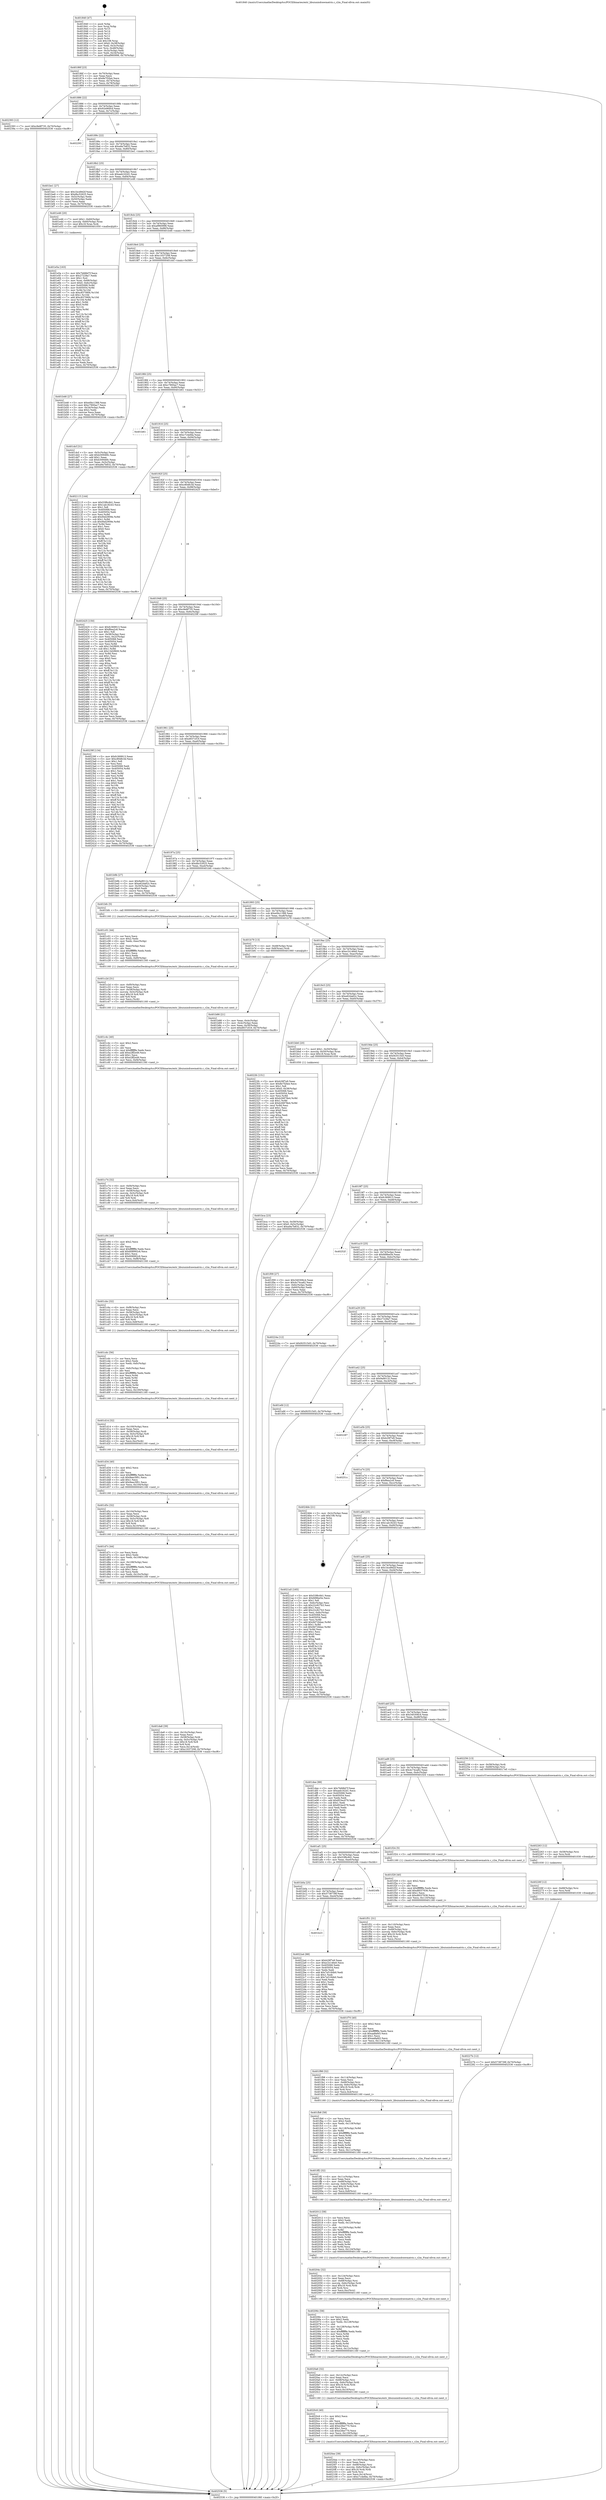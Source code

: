 digraph "0x401840" {
  label = "0x401840 (/mnt/c/Users/mathe/Desktop/tcc/POCII/binaries/extr_libuiunixdrawmatrix.c_c2m_Final-ollvm.out::main(0))"
  labelloc = "t"
  node[shape=record]

  Entry [label="",width=0.3,height=0.3,shape=circle,fillcolor=black,style=filled]
  "0x40186f" [label="{
     0x40186f [23]\l
     | [instrs]\l
     &nbsp;&nbsp;0x40186f \<+3\>: mov -0x70(%rbp),%eax\l
     &nbsp;&nbsp;0x401872 \<+2\>: mov %eax,%ecx\l
     &nbsp;&nbsp;0x401874 \<+6\>: sub $0x8e7f2fa4,%ecx\l
     &nbsp;&nbsp;0x40187a \<+3\>: mov %eax,-0x74(%rbp)\l
     &nbsp;&nbsp;0x40187d \<+3\>: mov %ecx,-0x78(%rbp)\l
     &nbsp;&nbsp;0x401880 \<+6\>: je 0000000000402393 \<main+0xb53\>\l
  }"]
  "0x402393" [label="{
     0x402393 [12]\l
     | [instrs]\l
     &nbsp;&nbsp;0x402393 \<+7\>: movl $0xc9e8f735,-0x70(%rbp)\l
     &nbsp;&nbsp;0x40239a \<+5\>: jmp 0000000000402536 \<main+0xcf6\>\l
  }"]
  "0x401886" [label="{
     0x401886 [22]\l
     | [instrs]\l
     &nbsp;&nbsp;0x401886 \<+5\>: jmp 000000000040188b \<main+0x4b\>\l
     &nbsp;&nbsp;0x40188b \<+3\>: mov -0x74(%rbp),%eax\l
     &nbsp;&nbsp;0x40188e \<+5\>: sub $0x92e969cd,%eax\l
     &nbsp;&nbsp;0x401893 \<+3\>: mov %eax,-0x7c(%rbp)\l
     &nbsp;&nbsp;0x401896 \<+6\>: je 0000000000402293 \<main+0xa53\>\l
  }"]
  Exit [label="",width=0.3,height=0.3,shape=circle,fillcolor=black,style=filled,peripheries=2]
  "0x402293" [label="{
     0x402293\l
  }", style=dashed]
  "0x40189c" [label="{
     0x40189c [22]\l
     | [instrs]\l
     &nbsp;&nbsp;0x40189c \<+5\>: jmp 00000000004018a1 \<main+0x61\>\l
     &nbsp;&nbsp;0x4018a1 \<+3\>: mov -0x74(%rbp),%eax\l
     &nbsp;&nbsp;0x4018a4 \<+5\>: sub $0xa9a7b832,%eax\l
     &nbsp;&nbsp;0x4018a9 \<+3\>: mov %eax,-0x80(%rbp)\l
     &nbsp;&nbsp;0x4018ac \<+6\>: je 0000000000401be1 \<main+0x3a1\>\l
  }"]
  "0x401b23" [label="{
     0x401b23\l
  }", style=dashed]
  "0x401be1" [label="{
     0x401be1 [27]\l
     | [instrs]\l
     &nbsp;&nbsp;0x401be1 \<+5\>: mov $0x1bcd9d2f,%eax\l
     &nbsp;&nbsp;0x401be6 \<+5\>: mov $0xdbc52625,%ecx\l
     &nbsp;&nbsp;0x401beb \<+3\>: mov -0x5c(%rbp),%edx\l
     &nbsp;&nbsp;0x401bee \<+3\>: cmp -0x50(%rbp),%edx\l
     &nbsp;&nbsp;0x401bf1 \<+3\>: cmovl %ecx,%eax\l
     &nbsp;&nbsp;0x401bf4 \<+3\>: mov %eax,-0x70(%rbp)\l
     &nbsp;&nbsp;0x401bf7 \<+5\>: jmp 0000000000402536 \<main+0xcf6\>\l
  }"]
  "0x4018b2" [label="{
     0x4018b2 [25]\l
     | [instrs]\l
     &nbsp;&nbsp;0x4018b2 \<+5\>: jmp 00000000004018b7 \<main+0x77\>\l
     &nbsp;&nbsp;0x4018b7 \<+3\>: mov -0x74(%rbp),%eax\l
     &nbsp;&nbsp;0x4018ba \<+5\>: sub $0xaeb162d1,%eax\l
     &nbsp;&nbsp;0x4018bf \<+6\>: mov %eax,-0x84(%rbp)\l
     &nbsp;&nbsp;0x4018c5 \<+6\>: je 0000000000401e46 \<main+0x606\>\l
  }"]
  "0x4022a4" [label="{
     0x4022a4 [88]\l
     | [instrs]\l
     &nbsp;&nbsp;0x4022a4 \<+5\>: mov $0xb29f7e9,%eax\l
     &nbsp;&nbsp;0x4022a9 \<+5\>: mov $0xe1b146e0,%ecx\l
     &nbsp;&nbsp;0x4022ae \<+7\>: mov 0x405068,%edx\l
     &nbsp;&nbsp;0x4022b5 \<+7\>: mov 0x405054,%esi\l
     &nbsp;&nbsp;0x4022bc \<+2\>: mov %edx,%edi\l
     &nbsp;&nbsp;0x4022be \<+6\>: add $0x7a5184b0,%edi\l
     &nbsp;&nbsp;0x4022c4 \<+3\>: sub $0x1,%edi\l
     &nbsp;&nbsp;0x4022c7 \<+6\>: sub $0x7a5184b0,%edi\l
     &nbsp;&nbsp;0x4022cd \<+3\>: imul %edi,%edx\l
     &nbsp;&nbsp;0x4022d0 \<+3\>: and $0x1,%edx\l
     &nbsp;&nbsp;0x4022d3 \<+3\>: cmp $0x0,%edx\l
     &nbsp;&nbsp;0x4022d6 \<+4\>: sete %r8b\l
     &nbsp;&nbsp;0x4022da \<+3\>: cmp $0xa,%esi\l
     &nbsp;&nbsp;0x4022dd \<+4\>: setl %r9b\l
     &nbsp;&nbsp;0x4022e1 \<+3\>: mov %r8b,%r10b\l
     &nbsp;&nbsp;0x4022e4 \<+3\>: and %r9b,%r10b\l
     &nbsp;&nbsp;0x4022e7 \<+3\>: xor %r9b,%r8b\l
     &nbsp;&nbsp;0x4022ea \<+3\>: or %r8b,%r10b\l
     &nbsp;&nbsp;0x4022ed \<+4\>: test $0x1,%r10b\l
     &nbsp;&nbsp;0x4022f1 \<+3\>: cmovne %ecx,%eax\l
     &nbsp;&nbsp;0x4022f4 \<+3\>: mov %eax,-0x70(%rbp)\l
     &nbsp;&nbsp;0x4022f7 \<+5\>: jmp 0000000000402536 \<main+0xcf6\>\l
  }"]
  "0x401e46" [label="{
     0x401e46 [20]\l
     | [instrs]\l
     &nbsp;&nbsp;0x401e46 \<+7\>: movl $0x1,-0x60(%rbp)\l
     &nbsp;&nbsp;0x401e4d \<+4\>: movslq -0x60(%rbp),%rax\l
     &nbsp;&nbsp;0x401e51 \<+4\>: imul $0x18,%rax,%rdi\l
     &nbsp;&nbsp;0x401e55 \<+5\>: call 0000000000401050 \<malloc@plt\>\l
     | [calls]\l
     &nbsp;&nbsp;0x401050 \{1\} (unknown)\l
  }"]
  "0x4018cb" [label="{
     0x4018cb [25]\l
     | [instrs]\l
     &nbsp;&nbsp;0x4018cb \<+5\>: jmp 00000000004018d0 \<main+0x90\>\l
     &nbsp;&nbsp;0x4018d0 \<+3\>: mov -0x74(%rbp),%eax\l
     &nbsp;&nbsp;0x4018d3 \<+5\>: sub $0xaf960998,%eax\l
     &nbsp;&nbsp;0x4018d8 \<+6\>: mov %eax,-0x88(%rbp)\l
     &nbsp;&nbsp;0x4018de \<+6\>: je 0000000000401b46 \<main+0x306\>\l
  }"]
  "0x401b0a" [label="{
     0x401b0a [25]\l
     | [instrs]\l
     &nbsp;&nbsp;0x401b0a \<+5\>: jmp 0000000000401b0f \<main+0x2cf\>\l
     &nbsp;&nbsp;0x401b0f \<+3\>: mov -0x74(%rbp),%eax\l
     &nbsp;&nbsp;0x401b12 \<+5\>: sub $0x5738739f,%eax\l
     &nbsp;&nbsp;0x401b17 \<+6\>: mov %eax,-0xe4(%rbp)\l
     &nbsp;&nbsp;0x401b1d \<+6\>: je 00000000004022a4 \<main+0xa64\>\l
  }"]
  "0x401b46" [label="{
     0x401b46 [27]\l
     | [instrs]\l
     &nbsp;&nbsp;0x401b46 \<+5\>: mov $0xe0bc1388,%eax\l
     &nbsp;&nbsp;0x401b4b \<+5\>: mov $0xc7900ac7,%ecx\l
     &nbsp;&nbsp;0x401b50 \<+3\>: mov -0x34(%rbp),%edx\l
     &nbsp;&nbsp;0x401b53 \<+3\>: cmp $0x2,%edx\l
     &nbsp;&nbsp;0x401b56 \<+3\>: cmovne %ecx,%eax\l
     &nbsp;&nbsp;0x401b59 \<+3\>: mov %eax,-0x70(%rbp)\l
     &nbsp;&nbsp;0x401b5c \<+5\>: jmp 0000000000402536 \<main+0xcf6\>\l
  }"]
  "0x4018e4" [label="{
     0x4018e4 [25]\l
     | [instrs]\l
     &nbsp;&nbsp;0x4018e4 \<+5\>: jmp 00000000004018e9 \<main+0xa9\>\l
     &nbsp;&nbsp;0x4018e9 \<+3\>: mov -0x74(%rbp),%eax\l
     &nbsp;&nbsp;0x4018ec \<+5\>: sub $0xc1637208,%eax\l
     &nbsp;&nbsp;0x4018f1 \<+6\>: mov %eax,-0x8c(%rbp)\l
     &nbsp;&nbsp;0x4018f7 \<+6\>: je 0000000000401dcf \<main+0x58f\>\l
  }"]
  "0x402536" [label="{
     0x402536 [5]\l
     | [instrs]\l
     &nbsp;&nbsp;0x402536 \<+5\>: jmp 000000000040186f \<main+0x2f\>\l
  }"]
  "0x401840" [label="{
     0x401840 [47]\l
     | [instrs]\l
     &nbsp;&nbsp;0x401840 \<+1\>: push %rbp\l
     &nbsp;&nbsp;0x401841 \<+3\>: mov %rsp,%rbp\l
     &nbsp;&nbsp;0x401844 \<+2\>: push %r15\l
     &nbsp;&nbsp;0x401846 \<+2\>: push %r14\l
     &nbsp;&nbsp;0x401848 \<+2\>: push %r13\l
     &nbsp;&nbsp;0x40184a \<+2\>: push %r12\l
     &nbsp;&nbsp;0x40184c \<+1\>: push %rbx\l
     &nbsp;&nbsp;0x40184d \<+7\>: sub $0x108,%rsp\l
     &nbsp;&nbsp;0x401854 \<+7\>: movl $0x0,-0x38(%rbp)\l
     &nbsp;&nbsp;0x40185b \<+3\>: mov %edi,-0x3c(%rbp)\l
     &nbsp;&nbsp;0x40185e \<+4\>: mov %rsi,-0x48(%rbp)\l
     &nbsp;&nbsp;0x401862 \<+3\>: mov -0x3c(%rbp),%edi\l
     &nbsp;&nbsp;0x401865 \<+3\>: mov %edi,-0x34(%rbp)\l
     &nbsp;&nbsp;0x401868 \<+7\>: movl $0xaf960998,-0x70(%rbp)\l
  }"]
  "0x4024fb" [label="{
     0x4024fb\l
  }", style=dashed]
  "0x401dcf" [label="{
     0x401dcf [31]\l
     | [instrs]\l
     &nbsp;&nbsp;0x401dcf \<+3\>: mov -0x5c(%rbp),%eax\l
     &nbsp;&nbsp;0x401dd2 \<+5\>: add $0xb30946fc,%eax\l
     &nbsp;&nbsp;0x401dd7 \<+3\>: add $0x1,%eax\l
     &nbsp;&nbsp;0x401dda \<+5\>: sub $0xb30946fc,%eax\l
     &nbsp;&nbsp;0x401ddf \<+3\>: mov %eax,-0x5c(%rbp)\l
     &nbsp;&nbsp;0x401de2 \<+7\>: movl $0xa9a7b832,-0x70(%rbp)\l
     &nbsp;&nbsp;0x401de9 \<+5\>: jmp 0000000000402536 \<main+0xcf6\>\l
  }"]
  "0x4018fd" [label="{
     0x4018fd [25]\l
     | [instrs]\l
     &nbsp;&nbsp;0x4018fd \<+5\>: jmp 0000000000401902 \<main+0xc2\>\l
     &nbsp;&nbsp;0x401902 \<+3\>: mov -0x74(%rbp),%eax\l
     &nbsp;&nbsp;0x401905 \<+5\>: sub $0xc7900ac7,%eax\l
     &nbsp;&nbsp;0x40190a \<+6\>: mov %eax,-0x90(%rbp)\l
     &nbsp;&nbsp;0x401910 \<+6\>: je 0000000000401b61 \<main+0x321\>\l
  }"]
  "0x40227b" [label="{
     0x40227b [12]\l
     | [instrs]\l
     &nbsp;&nbsp;0x40227b \<+7\>: movl $0x5738739f,-0x70(%rbp)\l
     &nbsp;&nbsp;0x402282 \<+5\>: jmp 0000000000402536 \<main+0xcf6\>\l
  }"]
  "0x401b61" [label="{
     0x401b61\l
  }", style=dashed]
  "0x401916" [label="{
     0x401916 [25]\l
     | [instrs]\l
     &nbsp;&nbsp;0x401916 \<+5\>: jmp 000000000040191b \<main+0xdb\>\l
     &nbsp;&nbsp;0x40191b \<+3\>: mov -0x74(%rbp),%eax\l
     &nbsp;&nbsp;0x40191e \<+5\>: sub $0xc7c4efda,%eax\l
     &nbsp;&nbsp;0x401923 \<+6\>: mov %eax,-0x94(%rbp)\l
     &nbsp;&nbsp;0x401929 \<+6\>: je 0000000000402115 \<main+0x8d5\>\l
  }"]
  "0x40226f" [label="{
     0x40226f [12]\l
     | [instrs]\l
     &nbsp;&nbsp;0x40226f \<+4\>: mov -0x68(%rbp),%rsi\l
     &nbsp;&nbsp;0x402273 \<+3\>: mov %rsi,%rdi\l
     &nbsp;&nbsp;0x402276 \<+5\>: call 0000000000401030 \<free@plt\>\l
     | [calls]\l
     &nbsp;&nbsp;0x401030 \{1\} (unknown)\l
  }"]
  "0x402115" [label="{
     0x402115 [144]\l
     | [instrs]\l
     &nbsp;&nbsp;0x402115 \<+5\>: mov $0x53f6c841,%eax\l
     &nbsp;&nbsp;0x40211a \<+5\>: mov $0x1ab18243,%ecx\l
     &nbsp;&nbsp;0x40211f \<+2\>: mov $0x1,%dl\l
     &nbsp;&nbsp;0x402121 \<+7\>: mov 0x405068,%esi\l
     &nbsp;&nbsp;0x402128 \<+7\>: mov 0x405054,%edi\l
     &nbsp;&nbsp;0x40212f \<+3\>: mov %esi,%r8d\l
     &nbsp;&nbsp;0x402132 \<+7\>: add $0x94d2909e,%r8d\l
     &nbsp;&nbsp;0x402139 \<+4\>: sub $0x1,%r8d\l
     &nbsp;&nbsp;0x40213d \<+7\>: sub $0x94d2909e,%r8d\l
     &nbsp;&nbsp;0x402144 \<+4\>: imul %r8d,%esi\l
     &nbsp;&nbsp;0x402148 \<+3\>: and $0x1,%esi\l
     &nbsp;&nbsp;0x40214b \<+3\>: cmp $0x0,%esi\l
     &nbsp;&nbsp;0x40214e \<+4\>: sete %r9b\l
     &nbsp;&nbsp;0x402152 \<+3\>: cmp $0xa,%edi\l
     &nbsp;&nbsp;0x402155 \<+4\>: setl %r10b\l
     &nbsp;&nbsp;0x402159 \<+3\>: mov %r9b,%r11b\l
     &nbsp;&nbsp;0x40215c \<+4\>: xor $0xff,%r11b\l
     &nbsp;&nbsp;0x402160 \<+3\>: mov %r10b,%bl\l
     &nbsp;&nbsp;0x402163 \<+3\>: xor $0xff,%bl\l
     &nbsp;&nbsp;0x402166 \<+3\>: xor $0x1,%dl\l
     &nbsp;&nbsp;0x402169 \<+3\>: mov %r11b,%r14b\l
     &nbsp;&nbsp;0x40216c \<+4\>: and $0xff,%r14b\l
     &nbsp;&nbsp;0x402170 \<+3\>: and %dl,%r9b\l
     &nbsp;&nbsp;0x402173 \<+3\>: mov %bl,%r15b\l
     &nbsp;&nbsp;0x402176 \<+4\>: and $0xff,%r15b\l
     &nbsp;&nbsp;0x40217a \<+3\>: and %dl,%r10b\l
     &nbsp;&nbsp;0x40217d \<+3\>: or %r9b,%r14b\l
     &nbsp;&nbsp;0x402180 \<+3\>: or %r10b,%r15b\l
     &nbsp;&nbsp;0x402183 \<+3\>: xor %r15b,%r14b\l
     &nbsp;&nbsp;0x402186 \<+3\>: or %bl,%r11b\l
     &nbsp;&nbsp;0x402189 \<+4\>: xor $0xff,%r11b\l
     &nbsp;&nbsp;0x40218d \<+3\>: or $0x1,%dl\l
     &nbsp;&nbsp;0x402190 \<+3\>: and %dl,%r11b\l
     &nbsp;&nbsp;0x402193 \<+3\>: or %r11b,%r14b\l
     &nbsp;&nbsp;0x402196 \<+4\>: test $0x1,%r14b\l
     &nbsp;&nbsp;0x40219a \<+3\>: cmovne %ecx,%eax\l
     &nbsp;&nbsp;0x40219d \<+3\>: mov %eax,-0x70(%rbp)\l
     &nbsp;&nbsp;0x4021a0 \<+5\>: jmp 0000000000402536 \<main+0xcf6\>\l
  }"]
  "0x40192f" [label="{
     0x40192f [25]\l
     | [instrs]\l
     &nbsp;&nbsp;0x40192f \<+5\>: jmp 0000000000401934 \<main+0xf4\>\l
     &nbsp;&nbsp;0x401934 \<+3\>: mov -0x74(%rbp),%eax\l
     &nbsp;&nbsp;0x401937 \<+5\>: sub $0xc80dfc3d,%eax\l
     &nbsp;&nbsp;0x40193c \<+6\>: mov %eax,-0x98(%rbp)\l
     &nbsp;&nbsp;0x401942 \<+6\>: je 0000000000402425 \<main+0xbe5\>\l
  }"]
  "0x402263" [label="{
     0x402263 [12]\l
     | [instrs]\l
     &nbsp;&nbsp;0x402263 \<+4\>: mov -0x58(%rbp),%rsi\l
     &nbsp;&nbsp;0x402267 \<+3\>: mov %rsi,%rdi\l
     &nbsp;&nbsp;0x40226a \<+5\>: call 0000000000401030 \<free@plt\>\l
     | [calls]\l
     &nbsp;&nbsp;0x401030 \{1\} (unknown)\l
  }"]
  "0x402425" [label="{
     0x402425 [150]\l
     | [instrs]\l
     &nbsp;&nbsp;0x402425 \<+5\>: mov $0xfc369913,%eax\l
     &nbsp;&nbsp;0x40242a \<+5\>: mov $0xf6ea2c6,%ecx\l
     &nbsp;&nbsp;0x40242f \<+2\>: mov $0x1,%dl\l
     &nbsp;&nbsp;0x402431 \<+3\>: mov -0x38(%rbp),%esi\l
     &nbsp;&nbsp;0x402434 \<+3\>: mov %esi,-0x2c(%rbp)\l
     &nbsp;&nbsp;0x402437 \<+7\>: mov 0x405068,%esi\l
     &nbsp;&nbsp;0x40243e \<+7\>: mov 0x405054,%edi\l
     &nbsp;&nbsp;0x402445 \<+3\>: mov %esi,%r8d\l
     &nbsp;&nbsp;0x402448 \<+7\>: add $0x13d2f600,%r8d\l
     &nbsp;&nbsp;0x40244f \<+4\>: sub $0x1,%r8d\l
     &nbsp;&nbsp;0x402453 \<+7\>: sub $0x13d2f600,%r8d\l
     &nbsp;&nbsp;0x40245a \<+4\>: imul %r8d,%esi\l
     &nbsp;&nbsp;0x40245e \<+3\>: and $0x1,%esi\l
     &nbsp;&nbsp;0x402461 \<+3\>: cmp $0x0,%esi\l
     &nbsp;&nbsp;0x402464 \<+4\>: sete %r9b\l
     &nbsp;&nbsp;0x402468 \<+3\>: cmp $0xa,%edi\l
     &nbsp;&nbsp;0x40246b \<+4\>: setl %r10b\l
     &nbsp;&nbsp;0x40246f \<+3\>: mov %r9b,%r11b\l
     &nbsp;&nbsp;0x402472 \<+4\>: xor $0xff,%r11b\l
     &nbsp;&nbsp;0x402476 \<+3\>: mov %r10b,%bl\l
     &nbsp;&nbsp;0x402479 \<+3\>: xor $0xff,%bl\l
     &nbsp;&nbsp;0x40247c \<+3\>: xor $0x1,%dl\l
     &nbsp;&nbsp;0x40247f \<+3\>: mov %r11b,%r14b\l
     &nbsp;&nbsp;0x402482 \<+4\>: and $0xff,%r14b\l
     &nbsp;&nbsp;0x402486 \<+3\>: and %dl,%r9b\l
     &nbsp;&nbsp;0x402489 \<+3\>: mov %bl,%r15b\l
     &nbsp;&nbsp;0x40248c \<+4\>: and $0xff,%r15b\l
     &nbsp;&nbsp;0x402490 \<+3\>: and %dl,%r10b\l
     &nbsp;&nbsp;0x402493 \<+3\>: or %r9b,%r14b\l
     &nbsp;&nbsp;0x402496 \<+3\>: or %r10b,%r15b\l
     &nbsp;&nbsp;0x402499 \<+3\>: xor %r15b,%r14b\l
     &nbsp;&nbsp;0x40249c \<+3\>: or %bl,%r11b\l
     &nbsp;&nbsp;0x40249f \<+4\>: xor $0xff,%r11b\l
     &nbsp;&nbsp;0x4024a3 \<+3\>: or $0x1,%dl\l
     &nbsp;&nbsp;0x4024a6 \<+3\>: and %dl,%r11b\l
     &nbsp;&nbsp;0x4024a9 \<+3\>: or %r11b,%r14b\l
     &nbsp;&nbsp;0x4024ac \<+4\>: test $0x1,%r14b\l
     &nbsp;&nbsp;0x4024b0 \<+3\>: cmovne %ecx,%eax\l
     &nbsp;&nbsp;0x4024b3 \<+3\>: mov %eax,-0x70(%rbp)\l
     &nbsp;&nbsp;0x4024b6 \<+5\>: jmp 0000000000402536 \<main+0xcf6\>\l
  }"]
  "0x401948" [label="{
     0x401948 [25]\l
     | [instrs]\l
     &nbsp;&nbsp;0x401948 \<+5\>: jmp 000000000040194d \<main+0x10d\>\l
     &nbsp;&nbsp;0x40194d \<+3\>: mov -0x74(%rbp),%eax\l
     &nbsp;&nbsp;0x401950 \<+5\>: sub $0xc9e8f735,%eax\l
     &nbsp;&nbsp;0x401955 \<+6\>: mov %eax,-0x9c(%rbp)\l
     &nbsp;&nbsp;0x40195b \<+6\>: je 000000000040239f \<main+0xb5f\>\l
  }"]
  "0x4020ee" [label="{
     0x4020ee [39]\l
     | [instrs]\l
     &nbsp;&nbsp;0x4020ee \<+6\>: mov -0x130(%rbp),%ecx\l
     &nbsp;&nbsp;0x4020f4 \<+3\>: imul %eax,%ecx\l
     &nbsp;&nbsp;0x4020f7 \<+4\>: mov -0x68(%rbp),%rsi\l
     &nbsp;&nbsp;0x4020fb \<+4\>: movslq -0x6c(%rbp),%rdi\l
     &nbsp;&nbsp;0x4020ff \<+4\>: imul $0x18,%rdi,%rdi\l
     &nbsp;&nbsp;0x402103 \<+3\>: add %rdi,%rsi\l
     &nbsp;&nbsp;0x402106 \<+3\>: mov %ecx,0x14(%rsi)\l
     &nbsp;&nbsp;0x402109 \<+7\>: movl $0xc7c4efda,-0x70(%rbp)\l
     &nbsp;&nbsp;0x402110 \<+5\>: jmp 0000000000402536 \<main+0xcf6\>\l
  }"]
  "0x40239f" [label="{
     0x40239f [134]\l
     | [instrs]\l
     &nbsp;&nbsp;0x40239f \<+5\>: mov $0xfc369913,%eax\l
     &nbsp;&nbsp;0x4023a4 \<+5\>: mov $0xc80dfc3d,%ecx\l
     &nbsp;&nbsp;0x4023a9 \<+2\>: mov $0x1,%dl\l
     &nbsp;&nbsp;0x4023ab \<+2\>: xor %esi,%esi\l
     &nbsp;&nbsp;0x4023ad \<+7\>: mov 0x405068,%edi\l
     &nbsp;&nbsp;0x4023b4 \<+8\>: mov 0x405054,%r8d\l
     &nbsp;&nbsp;0x4023bc \<+3\>: sub $0x1,%esi\l
     &nbsp;&nbsp;0x4023bf \<+3\>: mov %edi,%r9d\l
     &nbsp;&nbsp;0x4023c2 \<+3\>: add %esi,%r9d\l
     &nbsp;&nbsp;0x4023c5 \<+4\>: imul %r9d,%edi\l
     &nbsp;&nbsp;0x4023c9 \<+3\>: and $0x1,%edi\l
     &nbsp;&nbsp;0x4023cc \<+3\>: cmp $0x0,%edi\l
     &nbsp;&nbsp;0x4023cf \<+4\>: sete %r10b\l
     &nbsp;&nbsp;0x4023d3 \<+4\>: cmp $0xa,%r8d\l
     &nbsp;&nbsp;0x4023d7 \<+4\>: setl %r11b\l
     &nbsp;&nbsp;0x4023db \<+3\>: mov %r10b,%bl\l
     &nbsp;&nbsp;0x4023de \<+3\>: xor $0xff,%bl\l
     &nbsp;&nbsp;0x4023e1 \<+3\>: mov %r11b,%r14b\l
     &nbsp;&nbsp;0x4023e4 \<+4\>: xor $0xff,%r14b\l
     &nbsp;&nbsp;0x4023e8 \<+3\>: xor $0x1,%dl\l
     &nbsp;&nbsp;0x4023eb \<+3\>: mov %bl,%r15b\l
     &nbsp;&nbsp;0x4023ee \<+4\>: and $0xff,%r15b\l
     &nbsp;&nbsp;0x4023f2 \<+3\>: and %dl,%r10b\l
     &nbsp;&nbsp;0x4023f5 \<+3\>: mov %r14b,%r12b\l
     &nbsp;&nbsp;0x4023f8 \<+4\>: and $0xff,%r12b\l
     &nbsp;&nbsp;0x4023fc \<+3\>: and %dl,%r11b\l
     &nbsp;&nbsp;0x4023ff \<+3\>: or %r10b,%r15b\l
     &nbsp;&nbsp;0x402402 \<+3\>: or %r11b,%r12b\l
     &nbsp;&nbsp;0x402405 \<+3\>: xor %r12b,%r15b\l
     &nbsp;&nbsp;0x402408 \<+3\>: or %r14b,%bl\l
     &nbsp;&nbsp;0x40240b \<+3\>: xor $0xff,%bl\l
     &nbsp;&nbsp;0x40240e \<+3\>: or $0x1,%dl\l
     &nbsp;&nbsp;0x402411 \<+2\>: and %dl,%bl\l
     &nbsp;&nbsp;0x402413 \<+3\>: or %bl,%r15b\l
     &nbsp;&nbsp;0x402416 \<+4\>: test $0x1,%r15b\l
     &nbsp;&nbsp;0x40241a \<+3\>: cmovne %ecx,%eax\l
     &nbsp;&nbsp;0x40241d \<+3\>: mov %eax,-0x70(%rbp)\l
     &nbsp;&nbsp;0x402420 \<+5\>: jmp 0000000000402536 \<main+0xcf6\>\l
  }"]
  "0x401961" [label="{
     0x401961 [25]\l
     | [instrs]\l
     &nbsp;&nbsp;0x401961 \<+5\>: jmp 0000000000401966 \<main+0x126\>\l
     &nbsp;&nbsp;0x401966 \<+3\>: mov -0x74(%rbp),%eax\l
     &nbsp;&nbsp;0x401969 \<+5\>: sub $0xd937cf19,%eax\l
     &nbsp;&nbsp;0x40196e \<+6\>: mov %eax,-0xa0(%rbp)\l
     &nbsp;&nbsp;0x401974 \<+6\>: je 0000000000401b9b \<main+0x35b\>\l
  }"]
  "0x4020c6" [label="{
     0x4020c6 [40]\l
     | [instrs]\l
     &nbsp;&nbsp;0x4020c6 \<+5\>: mov $0x2,%ecx\l
     &nbsp;&nbsp;0x4020cb \<+1\>: cltd\l
     &nbsp;&nbsp;0x4020cc \<+2\>: idiv %ecx\l
     &nbsp;&nbsp;0x4020ce \<+6\>: imul $0xfffffffe,%edx,%ecx\l
     &nbsp;&nbsp;0x4020d4 \<+6\>: add $0xe2fee770,%ecx\l
     &nbsp;&nbsp;0x4020da \<+3\>: add $0x1,%ecx\l
     &nbsp;&nbsp;0x4020dd \<+6\>: sub $0xe2fee770,%ecx\l
     &nbsp;&nbsp;0x4020e3 \<+6\>: mov %ecx,-0x130(%rbp)\l
     &nbsp;&nbsp;0x4020e9 \<+5\>: call 0000000000401160 \<next_i\>\l
     | [calls]\l
     &nbsp;&nbsp;0x401160 \{1\} (/mnt/c/Users/mathe/Desktop/tcc/POCII/binaries/extr_libuiunixdrawmatrix.c_c2m_Final-ollvm.out::next_i)\l
  }"]
  "0x401b9b" [label="{
     0x401b9b [27]\l
     | [instrs]\l
     &nbsp;&nbsp;0x401b9b \<+5\>: mov $0x9a9012c,%eax\l
     &nbsp;&nbsp;0x401ba0 \<+5\>: mov $0xe62da62c,%ecx\l
     &nbsp;&nbsp;0x401ba5 \<+3\>: mov -0x30(%rbp),%edx\l
     &nbsp;&nbsp;0x401ba8 \<+3\>: cmp $0x0,%edx\l
     &nbsp;&nbsp;0x401bab \<+3\>: cmove %ecx,%eax\l
     &nbsp;&nbsp;0x401bae \<+3\>: mov %eax,-0x70(%rbp)\l
     &nbsp;&nbsp;0x401bb1 \<+5\>: jmp 0000000000402536 \<main+0xcf6\>\l
  }"]
  "0x40197a" [label="{
     0x40197a [25]\l
     | [instrs]\l
     &nbsp;&nbsp;0x40197a \<+5\>: jmp 000000000040197f \<main+0x13f\>\l
     &nbsp;&nbsp;0x40197f \<+3\>: mov -0x74(%rbp),%eax\l
     &nbsp;&nbsp;0x401982 \<+5\>: sub $0xdbc52625,%eax\l
     &nbsp;&nbsp;0x401987 \<+6\>: mov %eax,-0xa4(%rbp)\l
     &nbsp;&nbsp;0x40198d \<+6\>: je 0000000000401bfc \<main+0x3bc\>\l
  }"]
  "0x4020a6" [label="{
     0x4020a6 [32]\l
     | [instrs]\l
     &nbsp;&nbsp;0x4020a6 \<+6\>: mov -0x12c(%rbp),%ecx\l
     &nbsp;&nbsp;0x4020ac \<+3\>: imul %eax,%ecx\l
     &nbsp;&nbsp;0x4020af \<+4\>: mov -0x68(%rbp),%rsi\l
     &nbsp;&nbsp;0x4020b3 \<+4\>: movslq -0x6c(%rbp),%rdi\l
     &nbsp;&nbsp;0x4020b7 \<+4\>: imul $0x18,%rdi,%rdi\l
     &nbsp;&nbsp;0x4020bb \<+3\>: add %rdi,%rsi\l
     &nbsp;&nbsp;0x4020be \<+3\>: mov %ecx,0x10(%rsi)\l
     &nbsp;&nbsp;0x4020c1 \<+5\>: call 0000000000401160 \<next_i\>\l
     | [calls]\l
     &nbsp;&nbsp;0x401160 \{1\} (/mnt/c/Users/mathe/Desktop/tcc/POCII/binaries/extr_libuiunixdrawmatrix.c_c2m_Final-ollvm.out::next_i)\l
  }"]
  "0x401bfc" [label="{
     0x401bfc [5]\l
     | [instrs]\l
     &nbsp;&nbsp;0x401bfc \<+5\>: call 0000000000401160 \<next_i\>\l
     | [calls]\l
     &nbsp;&nbsp;0x401160 \{1\} (/mnt/c/Users/mathe/Desktop/tcc/POCII/binaries/extr_libuiunixdrawmatrix.c_c2m_Final-ollvm.out::next_i)\l
  }"]
  "0x401993" [label="{
     0x401993 [25]\l
     | [instrs]\l
     &nbsp;&nbsp;0x401993 \<+5\>: jmp 0000000000401998 \<main+0x158\>\l
     &nbsp;&nbsp;0x401998 \<+3\>: mov -0x74(%rbp),%eax\l
     &nbsp;&nbsp;0x40199b \<+5\>: sub $0xe0bc1388,%eax\l
     &nbsp;&nbsp;0x4019a0 \<+6\>: mov %eax,-0xa8(%rbp)\l
     &nbsp;&nbsp;0x4019a6 \<+6\>: je 0000000000401b79 \<main+0x339\>\l
  }"]
  "0x40206c" [label="{
     0x40206c [58]\l
     | [instrs]\l
     &nbsp;&nbsp;0x40206c \<+2\>: xor %ecx,%ecx\l
     &nbsp;&nbsp;0x40206e \<+5\>: mov $0x2,%edx\l
     &nbsp;&nbsp;0x402073 \<+6\>: mov %edx,-0x128(%rbp)\l
     &nbsp;&nbsp;0x402079 \<+1\>: cltd\l
     &nbsp;&nbsp;0x40207a \<+7\>: mov -0x128(%rbp),%r8d\l
     &nbsp;&nbsp;0x402081 \<+3\>: idiv %r8d\l
     &nbsp;&nbsp;0x402084 \<+6\>: imul $0xfffffffe,%edx,%edx\l
     &nbsp;&nbsp;0x40208a \<+3\>: mov %ecx,%r9d\l
     &nbsp;&nbsp;0x40208d \<+3\>: sub %edx,%r9d\l
     &nbsp;&nbsp;0x402090 \<+2\>: mov %ecx,%edx\l
     &nbsp;&nbsp;0x402092 \<+3\>: sub $0x1,%edx\l
     &nbsp;&nbsp;0x402095 \<+3\>: add %edx,%r9d\l
     &nbsp;&nbsp;0x402098 \<+3\>: sub %r9d,%ecx\l
     &nbsp;&nbsp;0x40209b \<+6\>: mov %ecx,-0x12c(%rbp)\l
     &nbsp;&nbsp;0x4020a1 \<+5\>: call 0000000000401160 \<next_i\>\l
     | [calls]\l
     &nbsp;&nbsp;0x401160 \{1\} (/mnt/c/Users/mathe/Desktop/tcc/POCII/binaries/extr_libuiunixdrawmatrix.c_c2m_Final-ollvm.out::next_i)\l
  }"]
  "0x401b79" [label="{
     0x401b79 [13]\l
     | [instrs]\l
     &nbsp;&nbsp;0x401b79 \<+4\>: mov -0x48(%rbp),%rax\l
     &nbsp;&nbsp;0x401b7d \<+4\>: mov 0x8(%rax),%rdi\l
     &nbsp;&nbsp;0x401b81 \<+5\>: call 0000000000401060 \<atoi@plt\>\l
     | [calls]\l
     &nbsp;&nbsp;0x401060 \{1\} (unknown)\l
  }"]
  "0x4019ac" [label="{
     0x4019ac [25]\l
     | [instrs]\l
     &nbsp;&nbsp;0x4019ac \<+5\>: jmp 00000000004019b1 \<main+0x171\>\l
     &nbsp;&nbsp;0x4019b1 \<+3\>: mov -0x74(%rbp),%eax\l
     &nbsp;&nbsp;0x4019b4 \<+5\>: sub $0xe1b146e0,%eax\l
     &nbsp;&nbsp;0x4019b9 \<+6\>: mov %eax,-0xac(%rbp)\l
     &nbsp;&nbsp;0x4019bf \<+6\>: je 00000000004022fc \<main+0xabc\>\l
  }"]
  "0x401b86" [label="{
     0x401b86 [21]\l
     | [instrs]\l
     &nbsp;&nbsp;0x401b86 \<+3\>: mov %eax,-0x4c(%rbp)\l
     &nbsp;&nbsp;0x401b89 \<+3\>: mov -0x4c(%rbp),%eax\l
     &nbsp;&nbsp;0x401b8c \<+3\>: mov %eax,-0x30(%rbp)\l
     &nbsp;&nbsp;0x401b8f \<+7\>: movl $0xd937cf19,-0x70(%rbp)\l
     &nbsp;&nbsp;0x401b96 \<+5\>: jmp 0000000000402536 \<main+0xcf6\>\l
  }"]
  "0x40204c" [label="{
     0x40204c [32]\l
     | [instrs]\l
     &nbsp;&nbsp;0x40204c \<+6\>: mov -0x124(%rbp),%ecx\l
     &nbsp;&nbsp;0x402052 \<+3\>: imul %eax,%ecx\l
     &nbsp;&nbsp;0x402055 \<+4\>: mov -0x68(%rbp),%rsi\l
     &nbsp;&nbsp;0x402059 \<+4\>: movslq -0x6c(%rbp),%rdi\l
     &nbsp;&nbsp;0x40205d \<+4\>: imul $0x18,%rdi,%rdi\l
     &nbsp;&nbsp;0x402061 \<+3\>: add %rdi,%rsi\l
     &nbsp;&nbsp;0x402064 \<+3\>: mov %ecx,0xc(%rsi)\l
     &nbsp;&nbsp;0x402067 \<+5\>: call 0000000000401160 \<next_i\>\l
     | [calls]\l
     &nbsp;&nbsp;0x401160 \{1\} (/mnt/c/Users/mathe/Desktop/tcc/POCII/binaries/extr_libuiunixdrawmatrix.c_c2m_Final-ollvm.out::next_i)\l
  }"]
  "0x4022fc" [label="{
     0x4022fc [151]\l
     | [instrs]\l
     &nbsp;&nbsp;0x4022fc \<+5\>: mov $0xb29f7e9,%eax\l
     &nbsp;&nbsp;0x402301 \<+5\>: mov $0x8e7f2fa4,%ecx\l
     &nbsp;&nbsp;0x402306 \<+2\>: mov $0x1,%dl\l
     &nbsp;&nbsp;0x402308 \<+7\>: movl $0x0,-0x38(%rbp)\l
     &nbsp;&nbsp;0x40230f \<+7\>: mov 0x405068,%esi\l
     &nbsp;&nbsp;0x402316 \<+7\>: mov 0x405054,%edi\l
     &nbsp;&nbsp;0x40231d \<+3\>: mov %esi,%r8d\l
     &nbsp;&nbsp;0x402320 \<+7\>: add $0xb26878e4,%r8d\l
     &nbsp;&nbsp;0x402327 \<+4\>: sub $0x1,%r8d\l
     &nbsp;&nbsp;0x40232b \<+7\>: sub $0xb26878e4,%r8d\l
     &nbsp;&nbsp;0x402332 \<+4\>: imul %r8d,%esi\l
     &nbsp;&nbsp;0x402336 \<+3\>: and $0x1,%esi\l
     &nbsp;&nbsp;0x402339 \<+3\>: cmp $0x0,%esi\l
     &nbsp;&nbsp;0x40233c \<+4\>: sete %r9b\l
     &nbsp;&nbsp;0x402340 \<+3\>: cmp $0xa,%edi\l
     &nbsp;&nbsp;0x402343 \<+4\>: setl %r10b\l
     &nbsp;&nbsp;0x402347 \<+3\>: mov %r9b,%r11b\l
     &nbsp;&nbsp;0x40234a \<+4\>: xor $0xff,%r11b\l
     &nbsp;&nbsp;0x40234e \<+3\>: mov %r10b,%bl\l
     &nbsp;&nbsp;0x402351 \<+3\>: xor $0xff,%bl\l
     &nbsp;&nbsp;0x402354 \<+3\>: xor $0x0,%dl\l
     &nbsp;&nbsp;0x402357 \<+3\>: mov %r11b,%r14b\l
     &nbsp;&nbsp;0x40235a \<+4\>: and $0x0,%r14b\l
     &nbsp;&nbsp;0x40235e \<+3\>: and %dl,%r9b\l
     &nbsp;&nbsp;0x402361 \<+3\>: mov %bl,%r15b\l
     &nbsp;&nbsp;0x402364 \<+4\>: and $0x0,%r15b\l
     &nbsp;&nbsp;0x402368 \<+3\>: and %dl,%r10b\l
     &nbsp;&nbsp;0x40236b \<+3\>: or %r9b,%r14b\l
     &nbsp;&nbsp;0x40236e \<+3\>: or %r10b,%r15b\l
     &nbsp;&nbsp;0x402371 \<+3\>: xor %r15b,%r14b\l
     &nbsp;&nbsp;0x402374 \<+3\>: or %bl,%r11b\l
     &nbsp;&nbsp;0x402377 \<+4\>: xor $0xff,%r11b\l
     &nbsp;&nbsp;0x40237b \<+3\>: or $0x0,%dl\l
     &nbsp;&nbsp;0x40237e \<+3\>: and %dl,%r11b\l
     &nbsp;&nbsp;0x402381 \<+3\>: or %r11b,%r14b\l
     &nbsp;&nbsp;0x402384 \<+4\>: test $0x1,%r14b\l
     &nbsp;&nbsp;0x402388 \<+3\>: cmovne %ecx,%eax\l
     &nbsp;&nbsp;0x40238b \<+3\>: mov %eax,-0x70(%rbp)\l
     &nbsp;&nbsp;0x40238e \<+5\>: jmp 0000000000402536 \<main+0xcf6\>\l
  }"]
  "0x4019c5" [label="{
     0x4019c5 [25]\l
     | [instrs]\l
     &nbsp;&nbsp;0x4019c5 \<+5\>: jmp 00000000004019ca \<main+0x18a\>\l
     &nbsp;&nbsp;0x4019ca \<+3\>: mov -0x74(%rbp),%eax\l
     &nbsp;&nbsp;0x4019cd \<+5\>: sub $0xe62da62c,%eax\l
     &nbsp;&nbsp;0x4019d2 \<+6\>: mov %eax,-0xb0(%rbp)\l
     &nbsp;&nbsp;0x4019d8 \<+6\>: je 0000000000401bb6 \<main+0x376\>\l
  }"]
  "0x402012" [label="{
     0x402012 [58]\l
     | [instrs]\l
     &nbsp;&nbsp;0x402012 \<+2\>: xor %ecx,%ecx\l
     &nbsp;&nbsp;0x402014 \<+5\>: mov $0x2,%edx\l
     &nbsp;&nbsp;0x402019 \<+6\>: mov %edx,-0x120(%rbp)\l
     &nbsp;&nbsp;0x40201f \<+1\>: cltd\l
     &nbsp;&nbsp;0x402020 \<+7\>: mov -0x120(%rbp),%r8d\l
     &nbsp;&nbsp;0x402027 \<+3\>: idiv %r8d\l
     &nbsp;&nbsp;0x40202a \<+6\>: imul $0xfffffffe,%edx,%edx\l
     &nbsp;&nbsp;0x402030 \<+3\>: mov %ecx,%r9d\l
     &nbsp;&nbsp;0x402033 \<+3\>: sub %edx,%r9d\l
     &nbsp;&nbsp;0x402036 \<+2\>: mov %ecx,%edx\l
     &nbsp;&nbsp;0x402038 \<+3\>: sub $0x1,%edx\l
     &nbsp;&nbsp;0x40203b \<+3\>: add %edx,%r9d\l
     &nbsp;&nbsp;0x40203e \<+3\>: sub %r9d,%ecx\l
     &nbsp;&nbsp;0x402041 \<+6\>: mov %ecx,-0x124(%rbp)\l
     &nbsp;&nbsp;0x402047 \<+5\>: call 0000000000401160 \<next_i\>\l
     | [calls]\l
     &nbsp;&nbsp;0x401160 \{1\} (/mnt/c/Users/mathe/Desktop/tcc/POCII/binaries/extr_libuiunixdrawmatrix.c_c2m_Final-ollvm.out::next_i)\l
  }"]
  "0x401bb6" [label="{
     0x401bb6 [20]\l
     | [instrs]\l
     &nbsp;&nbsp;0x401bb6 \<+7\>: movl $0x1,-0x50(%rbp)\l
     &nbsp;&nbsp;0x401bbd \<+4\>: movslq -0x50(%rbp),%rax\l
     &nbsp;&nbsp;0x401bc1 \<+4\>: imul $0x18,%rax,%rdi\l
     &nbsp;&nbsp;0x401bc5 \<+5\>: call 0000000000401050 \<malloc@plt\>\l
     | [calls]\l
     &nbsp;&nbsp;0x401050 \{1\} (unknown)\l
  }"]
  "0x4019de" [label="{
     0x4019de [25]\l
     | [instrs]\l
     &nbsp;&nbsp;0x4019de \<+5\>: jmp 00000000004019e3 \<main+0x1a3\>\l
     &nbsp;&nbsp;0x4019e3 \<+3\>: mov -0x74(%rbp),%eax\l
     &nbsp;&nbsp;0x4019e6 \<+5\>: sub $0xf43515d3,%eax\l
     &nbsp;&nbsp;0x4019eb \<+6\>: mov %eax,-0xb4(%rbp)\l
     &nbsp;&nbsp;0x4019f1 \<+6\>: je 0000000000401f09 \<main+0x6c9\>\l
  }"]
  "0x401bca" [label="{
     0x401bca [23]\l
     | [instrs]\l
     &nbsp;&nbsp;0x401bca \<+4\>: mov %rax,-0x58(%rbp)\l
     &nbsp;&nbsp;0x401bce \<+7\>: movl $0x0,-0x5c(%rbp)\l
     &nbsp;&nbsp;0x401bd5 \<+7\>: movl $0xa9a7b832,-0x70(%rbp)\l
     &nbsp;&nbsp;0x401bdc \<+5\>: jmp 0000000000402536 \<main+0xcf6\>\l
  }"]
  "0x401c01" [label="{
     0x401c01 [44]\l
     | [instrs]\l
     &nbsp;&nbsp;0x401c01 \<+2\>: xor %ecx,%ecx\l
     &nbsp;&nbsp;0x401c03 \<+5\>: mov $0x2,%edx\l
     &nbsp;&nbsp;0x401c08 \<+6\>: mov %edx,-0xec(%rbp)\l
     &nbsp;&nbsp;0x401c0e \<+1\>: cltd\l
     &nbsp;&nbsp;0x401c0f \<+6\>: mov -0xec(%rbp),%esi\l
     &nbsp;&nbsp;0x401c15 \<+2\>: idiv %esi\l
     &nbsp;&nbsp;0x401c17 \<+6\>: imul $0xfffffffe,%edx,%edx\l
     &nbsp;&nbsp;0x401c1d \<+3\>: sub $0x1,%ecx\l
     &nbsp;&nbsp;0x401c20 \<+2\>: sub %ecx,%edx\l
     &nbsp;&nbsp;0x401c22 \<+6\>: mov %edx,-0xf0(%rbp)\l
     &nbsp;&nbsp;0x401c28 \<+5\>: call 0000000000401160 \<next_i\>\l
     | [calls]\l
     &nbsp;&nbsp;0x401160 \{1\} (/mnt/c/Users/mathe/Desktop/tcc/POCII/binaries/extr_libuiunixdrawmatrix.c_c2m_Final-ollvm.out::next_i)\l
  }"]
  "0x401c2d" [label="{
     0x401c2d [31]\l
     | [instrs]\l
     &nbsp;&nbsp;0x401c2d \<+6\>: mov -0xf0(%rbp),%ecx\l
     &nbsp;&nbsp;0x401c33 \<+3\>: imul %eax,%ecx\l
     &nbsp;&nbsp;0x401c36 \<+4\>: mov -0x58(%rbp),%rdi\l
     &nbsp;&nbsp;0x401c3a \<+4\>: movslq -0x5c(%rbp),%r8\l
     &nbsp;&nbsp;0x401c3e \<+4\>: imul $0x18,%r8,%r8\l
     &nbsp;&nbsp;0x401c42 \<+3\>: add %r8,%rdi\l
     &nbsp;&nbsp;0x401c45 \<+2\>: mov %ecx,(%rdi)\l
     &nbsp;&nbsp;0x401c47 \<+5\>: call 0000000000401160 \<next_i\>\l
     | [calls]\l
     &nbsp;&nbsp;0x401160 \{1\} (/mnt/c/Users/mathe/Desktop/tcc/POCII/binaries/extr_libuiunixdrawmatrix.c_c2m_Final-ollvm.out::next_i)\l
  }"]
  "0x401c4c" [label="{
     0x401c4c [40]\l
     | [instrs]\l
     &nbsp;&nbsp;0x401c4c \<+5\>: mov $0x2,%ecx\l
     &nbsp;&nbsp;0x401c51 \<+1\>: cltd\l
     &nbsp;&nbsp;0x401c52 \<+2\>: idiv %ecx\l
     &nbsp;&nbsp;0x401c54 \<+6\>: imul $0xfffffffe,%edx,%ecx\l
     &nbsp;&nbsp;0x401c5a \<+6\>: add $0xe2ff2e49,%ecx\l
     &nbsp;&nbsp;0x401c60 \<+3\>: add $0x1,%ecx\l
     &nbsp;&nbsp;0x401c63 \<+6\>: sub $0xe2ff2e49,%ecx\l
     &nbsp;&nbsp;0x401c69 \<+6\>: mov %ecx,-0xf4(%rbp)\l
     &nbsp;&nbsp;0x401c6f \<+5\>: call 0000000000401160 \<next_i\>\l
     | [calls]\l
     &nbsp;&nbsp;0x401160 \{1\} (/mnt/c/Users/mathe/Desktop/tcc/POCII/binaries/extr_libuiunixdrawmatrix.c_c2m_Final-ollvm.out::next_i)\l
  }"]
  "0x401c74" [label="{
     0x401c74 [32]\l
     | [instrs]\l
     &nbsp;&nbsp;0x401c74 \<+6\>: mov -0xf4(%rbp),%ecx\l
     &nbsp;&nbsp;0x401c7a \<+3\>: imul %eax,%ecx\l
     &nbsp;&nbsp;0x401c7d \<+4\>: mov -0x58(%rbp),%rdi\l
     &nbsp;&nbsp;0x401c81 \<+4\>: movslq -0x5c(%rbp),%r8\l
     &nbsp;&nbsp;0x401c85 \<+4\>: imul $0x18,%r8,%r8\l
     &nbsp;&nbsp;0x401c89 \<+3\>: add %r8,%rdi\l
     &nbsp;&nbsp;0x401c8c \<+3\>: mov %ecx,0x4(%rdi)\l
     &nbsp;&nbsp;0x401c8f \<+5\>: call 0000000000401160 \<next_i\>\l
     | [calls]\l
     &nbsp;&nbsp;0x401160 \{1\} (/mnt/c/Users/mathe/Desktop/tcc/POCII/binaries/extr_libuiunixdrawmatrix.c_c2m_Final-ollvm.out::next_i)\l
  }"]
  "0x401c94" [label="{
     0x401c94 [40]\l
     | [instrs]\l
     &nbsp;&nbsp;0x401c94 \<+5\>: mov $0x2,%ecx\l
     &nbsp;&nbsp;0x401c99 \<+1\>: cltd\l
     &nbsp;&nbsp;0x401c9a \<+2\>: idiv %ecx\l
     &nbsp;&nbsp;0x401c9c \<+6\>: imul $0xfffffffe,%edx,%ecx\l
     &nbsp;&nbsp;0x401ca2 \<+6\>: add $0x608992c6,%ecx\l
     &nbsp;&nbsp;0x401ca8 \<+3\>: add $0x1,%ecx\l
     &nbsp;&nbsp;0x401cab \<+6\>: sub $0x608992c6,%ecx\l
     &nbsp;&nbsp;0x401cb1 \<+6\>: mov %ecx,-0xf8(%rbp)\l
     &nbsp;&nbsp;0x401cb7 \<+5\>: call 0000000000401160 \<next_i\>\l
     | [calls]\l
     &nbsp;&nbsp;0x401160 \{1\} (/mnt/c/Users/mathe/Desktop/tcc/POCII/binaries/extr_libuiunixdrawmatrix.c_c2m_Final-ollvm.out::next_i)\l
  }"]
  "0x401cbc" [label="{
     0x401cbc [32]\l
     | [instrs]\l
     &nbsp;&nbsp;0x401cbc \<+6\>: mov -0xf8(%rbp),%ecx\l
     &nbsp;&nbsp;0x401cc2 \<+3\>: imul %eax,%ecx\l
     &nbsp;&nbsp;0x401cc5 \<+4\>: mov -0x58(%rbp),%rdi\l
     &nbsp;&nbsp;0x401cc9 \<+4\>: movslq -0x5c(%rbp),%r8\l
     &nbsp;&nbsp;0x401ccd \<+4\>: imul $0x18,%r8,%r8\l
     &nbsp;&nbsp;0x401cd1 \<+3\>: add %r8,%rdi\l
     &nbsp;&nbsp;0x401cd4 \<+3\>: mov %ecx,0x8(%rdi)\l
     &nbsp;&nbsp;0x401cd7 \<+5\>: call 0000000000401160 \<next_i\>\l
     | [calls]\l
     &nbsp;&nbsp;0x401160 \{1\} (/mnt/c/Users/mathe/Desktop/tcc/POCII/binaries/extr_libuiunixdrawmatrix.c_c2m_Final-ollvm.out::next_i)\l
  }"]
  "0x401cdc" [label="{
     0x401cdc [56]\l
     | [instrs]\l
     &nbsp;&nbsp;0x401cdc \<+2\>: xor %ecx,%ecx\l
     &nbsp;&nbsp;0x401cde \<+5\>: mov $0x2,%edx\l
     &nbsp;&nbsp;0x401ce3 \<+6\>: mov %edx,-0xfc(%rbp)\l
     &nbsp;&nbsp;0x401ce9 \<+1\>: cltd\l
     &nbsp;&nbsp;0x401cea \<+6\>: mov -0xfc(%rbp),%esi\l
     &nbsp;&nbsp;0x401cf0 \<+2\>: idiv %esi\l
     &nbsp;&nbsp;0x401cf2 \<+6\>: imul $0xfffffffe,%edx,%edx\l
     &nbsp;&nbsp;0x401cf8 \<+3\>: mov %ecx,%r9d\l
     &nbsp;&nbsp;0x401cfb \<+3\>: sub %edx,%r9d\l
     &nbsp;&nbsp;0x401cfe \<+2\>: mov %ecx,%edx\l
     &nbsp;&nbsp;0x401d00 \<+3\>: sub $0x1,%edx\l
     &nbsp;&nbsp;0x401d03 \<+3\>: add %edx,%r9d\l
     &nbsp;&nbsp;0x401d06 \<+3\>: sub %r9d,%ecx\l
     &nbsp;&nbsp;0x401d09 \<+6\>: mov %ecx,-0x100(%rbp)\l
     &nbsp;&nbsp;0x401d0f \<+5\>: call 0000000000401160 \<next_i\>\l
     | [calls]\l
     &nbsp;&nbsp;0x401160 \{1\} (/mnt/c/Users/mathe/Desktop/tcc/POCII/binaries/extr_libuiunixdrawmatrix.c_c2m_Final-ollvm.out::next_i)\l
  }"]
  "0x401d14" [label="{
     0x401d14 [32]\l
     | [instrs]\l
     &nbsp;&nbsp;0x401d14 \<+6\>: mov -0x100(%rbp),%ecx\l
     &nbsp;&nbsp;0x401d1a \<+3\>: imul %eax,%ecx\l
     &nbsp;&nbsp;0x401d1d \<+4\>: mov -0x58(%rbp),%rdi\l
     &nbsp;&nbsp;0x401d21 \<+4\>: movslq -0x5c(%rbp),%r8\l
     &nbsp;&nbsp;0x401d25 \<+4\>: imul $0x18,%r8,%r8\l
     &nbsp;&nbsp;0x401d29 \<+3\>: add %r8,%rdi\l
     &nbsp;&nbsp;0x401d2c \<+3\>: mov %ecx,0xc(%rdi)\l
     &nbsp;&nbsp;0x401d2f \<+5\>: call 0000000000401160 \<next_i\>\l
     | [calls]\l
     &nbsp;&nbsp;0x401160 \{1\} (/mnt/c/Users/mathe/Desktop/tcc/POCII/binaries/extr_libuiunixdrawmatrix.c_c2m_Final-ollvm.out::next_i)\l
  }"]
  "0x401d34" [label="{
     0x401d34 [40]\l
     | [instrs]\l
     &nbsp;&nbsp;0x401d34 \<+5\>: mov $0x2,%ecx\l
     &nbsp;&nbsp;0x401d39 \<+1\>: cltd\l
     &nbsp;&nbsp;0x401d3a \<+2\>: idiv %ecx\l
     &nbsp;&nbsp;0x401d3c \<+6\>: imul $0xfffffffe,%edx,%ecx\l
     &nbsp;&nbsp;0x401d42 \<+6\>: sub $0x9eec5f01,%ecx\l
     &nbsp;&nbsp;0x401d48 \<+3\>: add $0x1,%ecx\l
     &nbsp;&nbsp;0x401d4b \<+6\>: add $0x9eec5f01,%ecx\l
     &nbsp;&nbsp;0x401d51 \<+6\>: mov %ecx,-0x104(%rbp)\l
     &nbsp;&nbsp;0x401d57 \<+5\>: call 0000000000401160 \<next_i\>\l
     | [calls]\l
     &nbsp;&nbsp;0x401160 \{1\} (/mnt/c/Users/mathe/Desktop/tcc/POCII/binaries/extr_libuiunixdrawmatrix.c_c2m_Final-ollvm.out::next_i)\l
  }"]
  "0x401d5c" [label="{
     0x401d5c [32]\l
     | [instrs]\l
     &nbsp;&nbsp;0x401d5c \<+6\>: mov -0x104(%rbp),%ecx\l
     &nbsp;&nbsp;0x401d62 \<+3\>: imul %eax,%ecx\l
     &nbsp;&nbsp;0x401d65 \<+4\>: mov -0x58(%rbp),%rdi\l
     &nbsp;&nbsp;0x401d69 \<+4\>: movslq -0x5c(%rbp),%r8\l
     &nbsp;&nbsp;0x401d6d \<+4\>: imul $0x18,%r8,%r8\l
     &nbsp;&nbsp;0x401d71 \<+3\>: add %r8,%rdi\l
     &nbsp;&nbsp;0x401d74 \<+3\>: mov %ecx,0x10(%rdi)\l
     &nbsp;&nbsp;0x401d77 \<+5\>: call 0000000000401160 \<next_i\>\l
     | [calls]\l
     &nbsp;&nbsp;0x401160 \{1\} (/mnt/c/Users/mathe/Desktop/tcc/POCII/binaries/extr_libuiunixdrawmatrix.c_c2m_Final-ollvm.out::next_i)\l
  }"]
  "0x401d7c" [label="{
     0x401d7c [44]\l
     | [instrs]\l
     &nbsp;&nbsp;0x401d7c \<+2\>: xor %ecx,%ecx\l
     &nbsp;&nbsp;0x401d7e \<+5\>: mov $0x2,%edx\l
     &nbsp;&nbsp;0x401d83 \<+6\>: mov %edx,-0x108(%rbp)\l
     &nbsp;&nbsp;0x401d89 \<+1\>: cltd\l
     &nbsp;&nbsp;0x401d8a \<+6\>: mov -0x108(%rbp),%esi\l
     &nbsp;&nbsp;0x401d90 \<+2\>: idiv %esi\l
     &nbsp;&nbsp;0x401d92 \<+6\>: imul $0xfffffffe,%edx,%edx\l
     &nbsp;&nbsp;0x401d98 \<+3\>: sub $0x1,%ecx\l
     &nbsp;&nbsp;0x401d9b \<+2\>: sub %ecx,%edx\l
     &nbsp;&nbsp;0x401d9d \<+6\>: mov %edx,-0x10c(%rbp)\l
     &nbsp;&nbsp;0x401da3 \<+5\>: call 0000000000401160 \<next_i\>\l
     | [calls]\l
     &nbsp;&nbsp;0x401160 \{1\} (/mnt/c/Users/mathe/Desktop/tcc/POCII/binaries/extr_libuiunixdrawmatrix.c_c2m_Final-ollvm.out::next_i)\l
  }"]
  "0x401da8" [label="{
     0x401da8 [39]\l
     | [instrs]\l
     &nbsp;&nbsp;0x401da8 \<+6\>: mov -0x10c(%rbp),%ecx\l
     &nbsp;&nbsp;0x401dae \<+3\>: imul %eax,%ecx\l
     &nbsp;&nbsp;0x401db1 \<+4\>: mov -0x58(%rbp),%rdi\l
     &nbsp;&nbsp;0x401db5 \<+4\>: movslq -0x5c(%rbp),%r8\l
     &nbsp;&nbsp;0x401db9 \<+4\>: imul $0x18,%r8,%r8\l
     &nbsp;&nbsp;0x401dbd \<+3\>: add %r8,%rdi\l
     &nbsp;&nbsp;0x401dc0 \<+3\>: mov %ecx,0x14(%rdi)\l
     &nbsp;&nbsp;0x401dc3 \<+7\>: movl $0xc1637208,-0x70(%rbp)\l
     &nbsp;&nbsp;0x401dca \<+5\>: jmp 0000000000402536 \<main+0xcf6\>\l
  }"]
  "0x401ff2" [label="{
     0x401ff2 [32]\l
     | [instrs]\l
     &nbsp;&nbsp;0x401ff2 \<+6\>: mov -0x11c(%rbp),%ecx\l
     &nbsp;&nbsp;0x401ff8 \<+3\>: imul %eax,%ecx\l
     &nbsp;&nbsp;0x401ffb \<+4\>: mov -0x68(%rbp),%rsi\l
     &nbsp;&nbsp;0x401fff \<+4\>: movslq -0x6c(%rbp),%rdi\l
     &nbsp;&nbsp;0x402003 \<+4\>: imul $0x18,%rdi,%rdi\l
     &nbsp;&nbsp;0x402007 \<+3\>: add %rdi,%rsi\l
     &nbsp;&nbsp;0x40200a \<+3\>: mov %ecx,0x8(%rsi)\l
     &nbsp;&nbsp;0x40200d \<+5\>: call 0000000000401160 \<next_i\>\l
     | [calls]\l
     &nbsp;&nbsp;0x401160 \{1\} (/mnt/c/Users/mathe/Desktop/tcc/POCII/binaries/extr_libuiunixdrawmatrix.c_c2m_Final-ollvm.out::next_i)\l
  }"]
  "0x401f09" [label="{
     0x401f09 [27]\l
     | [instrs]\l
     &nbsp;&nbsp;0x401f09 \<+5\>: mov $0x340306c4,%eax\l
     &nbsp;&nbsp;0x401f0e \<+5\>: mov $0x4c74ca82,%ecx\l
     &nbsp;&nbsp;0x401f13 \<+3\>: mov -0x6c(%rbp),%edx\l
     &nbsp;&nbsp;0x401f16 \<+3\>: cmp -0x60(%rbp),%edx\l
     &nbsp;&nbsp;0x401f19 \<+3\>: cmovl %ecx,%eax\l
     &nbsp;&nbsp;0x401f1c \<+3\>: mov %eax,-0x70(%rbp)\l
     &nbsp;&nbsp;0x401f1f \<+5\>: jmp 0000000000402536 \<main+0xcf6\>\l
  }"]
  "0x4019f7" [label="{
     0x4019f7 [25]\l
     | [instrs]\l
     &nbsp;&nbsp;0x4019f7 \<+5\>: jmp 00000000004019fc \<main+0x1bc\>\l
     &nbsp;&nbsp;0x4019fc \<+3\>: mov -0x74(%rbp),%eax\l
     &nbsp;&nbsp;0x4019ff \<+5\>: sub $0xfc369913,%eax\l
     &nbsp;&nbsp;0x401a04 \<+6\>: mov %eax,-0xb8(%rbp)\l
     &nbsp;&nbsp;0x401a0a \<+6\>: je 000000000040252f \<main+0xcef\>\l
  }"]
  "0x401fb8" [label="{
     0x401fb8 [58]\l
     | [instrs]\l
     &nbsp;&nbsp;0x401fb8 \<+2\>: xor %ecx,%ecx\l
     &nbsp;&nbsp;0x401fba \<+5\>: mov $0x2,%edx\l
     &nbsp;&nbsp;0x401fbf \<+6\>: mov %edx,-0x118(%rbp)\l
     &nbsp;&nbsp;0x401fc5 \<+1\>: cltd\l
     &nbsp;&nbsp;0x401fc6 \<+7\>: mov -0x118(%rbp),%r8d\l
     &nbsp;&nbsp;0x401fcd \<+3\>: idiv %r8d\l
     &nbsp;&nbsp;0x401fd0 \<+6\>: imul $0xfffffffe,%edx,%edx\l
     &nbsp;&nbsp;0x401fd6 \<+3\>: mov %ecx,%r9d\l
     &nbsp;&nbsp;0x401fd9 \<+3\>: sub %edx,%r9d\l
     &nbsp;&nbsp;0x401fdc \<+2\>: mov %ecx,%edx\l
     &nbsp;&nbsp;0x401fde \<+3\>: sub $0x1,%edx\l
     &nbsp;&nbsp;0x401fe1 \<+3\>: add %edx,%r9d\l
     &nbsp;&nbsp;0x401fe4 \<+3\>: sub %r9d,%ecx\l
     &nbsp;&nbsp;0x401fe7 \<+6\>: mov %ecx,-0x11c(%rbp)\l
     &nbsp;&nbsp;0x401fed \<+5\>: call 0000000000401160 \<next_i\>\l
     | [calls]\l
     &nbsp;&nbsp;0x401160 \{1\} (/mnt/c/Users/mathe/Desktop/tcc/POCII/binaries/extr_libuiunixdrawmatrix.c_c2m_Final-ollvm.out::next_i)\l
  }"]
  "0x40252f" [label="{
     0x40252f\l
  }", style=dashed]
  "0x401a10" [label="{
     0x401a10 [25]\l
     | [instrs]\l
     &nbsp;&nbsp;0x401a10 \<+5\>: jmp 0000000000401a15 \<main+0x1d5\>\l
     &nbsp;&nbsp;0x401a15 \<+3\>: mov -0x74(%rbp),%eax\l
     &nbsp;&nbsp;0x401a18 \<+5\>: sub $0xfd9fee5e,%eax\l
     &nbsp;&nbsp;0x401a1d \<+6\>: mov %eax,-0xbc(%rbp)\l
     &nbsp;&nbsp;0x401a23 \<+6\>: je 000000000040224a \<main+0xa0a\>\l
  }"]
  "0x401f98" [label="{
     0x401f98 [32]\l
     | [instrs]\l
     &nbsp;&nbsp;0x401f98 \<+6\>: mov -0x114(%rbp),%ecx\l
     &nbsp;&nbsp;0x401f9e \<+3\>: imul %eax,%ecx\l
     &nbsp;&nbsp;0x401fa1 \<+4\>: mov -0x68(%rbp),%rsi\l
     &nbsp;&nbsp;0x401fa5 \<+4\>: movslq -0x6c(%rbp),%rdi\l
     &nbsp;&nbsp;0x401fa9 \<+4\>: imul $0x18,%rdi,%rdi\l
     &nbsp;&nbsp;0x401fad \<+3\>: add %rdi,%rsi\l
     &nbsp;&nbsp;0x401fb0 \<+3\>: mov %ecx,0x4(%rsi)\l
     &nbsp;&nbsp;0x401fb3 \<+5\>: call 0000000000401160 \<next_i\>\l
     | [calls]\l
     &nbsp;&nbsp;0x401160 \{1\} (/mnt/c/Users/mathe/Desktop/tcc/POCII/binaries/extr_libuiunixdrawmatrix.c_c2m_Final-ollvm.out::next_i)\l
  }"]
  "0x40224a" [label="{
     0x40224a [12]\l
     | [instrs]\l
     &nbsp;&nbsp;0x40224a \<+7\>: movl $0xf43515d3,-0x70(%rbp)\l
     &nbsp;&nbsp;0x402251 \<+5\>: jmp 0000000000402536 \<main+0xcf6\>\l
  }"]
  "0x401a29" [label="{
     0x401a29 [25]\l
     | [instrs]\l
     &nbsp;&nbsp;0x401a29 \<+5\>: jmp 0000000000401a2e \<main+0x1ee\>\l
     &nbsp;&nbsp;0x401a2e \<+3\>: mov -0x74(%rbp),%eax\l
     &nbsp;&nbsp;0x401a31 \<+5\>: sub $0x27228a7,%eax\l
     &nbsp;&nbsp;0x401a36 \<+6\>: mov %eax,-0xc0(%rbp)\l
     &nbsp;&nbsp;0x401a3c \<+6\>: je 0000000000401efd \<main+0x6bd\>\l
  }"]
  "0x401f70" [label="{
     0x401f70 [40]\l
     | [instrs]\l
     &nbsp;&nbsp;0x401f70 \<+5\>: mov $0x2,%ecx\l
     &nbsp;&nbsp;0x401f75 \<+1\>: cltd\l
     &nbsp;&nbsp;0x401f76 \<+2\>: idiv %ecx\l
     &nbsp;&nbsp;0x401f78 \<+6\>: imul $0xfffffffe,%edx,%ecx\l
     &nbsp;&nbsp;0x401f7e \<+6\>: sub $0xaa8afd3,%ecx\l
     &nbsp;&nbsp;0x401f84 \<+3\>: add $0x1,%ecx\l
     &nbsp;&nbsp;0x401f87 \<+6\>: add $0xaa8afd3,%ecx\l
     &nbsp;&nbsp;0x401f8d \<+6\>: mov %ecx,-0x114(%rbp)\l
     &nbsp;&nbsp;0x401f93 \<+5\>: call 0000000000401160 \<next_i\>\l
     | [calls]\l
     &nbsp;&nbsp;0x401160 \{1\} (/mnt/c/Users/mathe/Desktop/tcc/POCII/binaries/extr_libuiunixdrawmatrix.c_c2m_Final-ollvm.out::next_i)\l
  }"]
  "0x401efd" [label="{
     0x401efd [12]\l
     | [instrs]\l
     &nbsp;&nbsp;0x401efd \<+7\>: movl $0xf43515d3,-0x70(%rbp)\l
     &nbsp;&nbsp;0x401f04 \<+5\>: jmp 0000000000402536 \<main+0xcf6\>\l
  }"]
  "0x401a42" [label="{
     0x401a42 [25]\l
     | [instrs]\l
     &nbsp;&nbsp;0x401a42 \<+5\>: jmp 0000000000401a47 \<main+0x207\>\l
     &nbsp;&nbsp;0x401a47 \<+3\>: mov -0x74(%rbp),%eax\l
     &nbsp;&nbsp;0x401a4a \<+5\>: sub $0x9a9012c,%eax\l
     &nbsp;&nbsp;0x401a4f \<+6\>: mov %eax,-0xc4(%rbp)\l
     &nbsp;&nbsp;0x401a55 \<+6\>: je 0000000000402287 \<main+0xa47\>\l
  }"]
  "0x401f51" [label="{
     0x401f51 [31]\l
     | [instrs]\l
     &nbsp;&nbsp;0x401f51 \<+6\>: mov -0x110(%rbp),%ecx\l
     &nbsp;&nbsp;0x401f57 \<+3\>: imul %eax,%ecx\l
     &nbsp;&nbsp;0x401f5a \<+4\>: mov -0x68(%rbp),%rsi\l
     &nbsp;&nbsp;0x401f5e \<+4\>: movslq -0x6c(%rbp),%rdi\l
     &nbsp;&nbsp;0x401f62 \<+4\>: imul $0x18,%rdi,%rdi\l
     &nbsp;&nbsp;0x401f66 \<+3\>: add %rdi,%rsi\l
     &nbsp;&nbsp;0x401f69 \<+2\>: mov %ecx,(%rsi)\l
     &nbsp;&nbsp;0x401f6b \<+5\>: call 0000000000401160 \<next_i\>\l
     | [calls]\l
     &nbsp;&nbsp;0x401160 \{1\} (/mnt/c/Users/mathe/Desktop/tcc/POCII/binaries/extr_libuiunixdrawmatrix.c_c2m_Final-ollvm.out::next_i)\l
  }"]
  "0x402287" [label="{
     0x402287\l
  }", style=dashed]
  "0x401a5b" [label="{
     0x401a5b [25]\l
     | [instrs]\l
     &nbsp;&nbsp;0x401a5b \<+5\>: jmp 0000000000401a60 \<main+0x220\>\l
     &nbsp;&nbsp;0x401a60 \<+3\>: mov -0x74(%rbp),%eax\l
     &nbsp;&nbsp;0x401a63 \<+5\>: sub $0xb29f7e9,%eax\l
     &nbsp;&nbsp;0x401a68 \<+6\>: mov %eax,-0xc8(%rbp)\l
     &nbsp;&nbsp;0x401a6e \<+6\>: je 000000000040251c \<main+0xcdc\>\l
  }"]
  "0x401f29" [label="{
     0x401f29 [40]\l
     | [instrs]\l
     &nbsp;&nbsp;0x401f29 \<+5\>: mov $0x2,%ecx\l
     &nbsp;&nbsp;0x401f2e \<+1\>: cltd\l
     &nbsp;&nbsp;0x401f2f \<+2\>: idiv %ecx\l
     &nbsp;&nbsp;0x401f31 \<+6\>: imul $0xfffffffe,%edx,%ecx\l
     &nbsp;&nbsp;0x401f37 \<+6\>: add $0xd6037636,%ecx\l
     &nbsp;&nbsp;0x401f3d \<+3\>: add $0x1,%ecx\l
     &nbsp;&nbsp;0x401f40 \<+6\>: sub $0xd6037636,%ecx\l
     &nbsp;&nbsp;0x401f46 \<+6\>: mov %ecx,-0x110(%rbp)\l
     &nbsp;&nbsp;0x401f4c \<+5\>: call 0000000000401160 \<next_i\>\l
     | [calls]\l
     &nbsp;&nbsp;0x401160 \{1\} (/mnt/c/Users/mathe/Desktop/tcc/POCII/binaries/extr_libuiunixdrawmatrix.c_c2m_Final-ollvm.out::next_i)\l
  }"]
  "0x40251c" [label="{
     0x40251c\l
  }", style=dashed]
  "0x401a74" [label="{
     0x401a74 [25]\l
     | [instrs]\l
     &nbsp;&nbsp;0x401a74 \<+5\>: jmp 0000000000401a79 \<main+0x239\>\l
     &nbsp;&nbsp;0x401a79 \<+3\>: mov -0x74(%rbp),%eax\l
     &nbsp;&nbsp;0x401a7c \<+5\>: sub $0xf6ea2c6,%eax\l
     &nbsp;&nbsp;0x401a81 \<+6\>: mov %eax,-0xcc(%rbp)\l
     &nbsp;&nbsp;0x401a87 \<+6\>: je 00000000004024bb \<main+0xc7b\>\l
  }"]
  "0x401af1" [label="{
     0x401af1 [25]\l
     | [instrs]\l
     &nbsp;&nbsp;0x401af1 \<+5\>: jmp 0000000000401af6 \<main+0x2b6\>\l
     &nbsp;&nbsp;0x401af6 \<+3\>: mov -0x74(%rbp),%eax\l
     &nbsp;&nbsp;0x401af9 \<+5\>: sub $0x53f6c841,%eax\l
     &nbsp;&nbsp;0x401afe \<+6\>: mov %eax,-0xe0(%rbp)\l
     &nbsp;&nbsp;0x401b04 \<+6\>: je 00000000004024fb \<main+0xcbb\>\l
  }"]
  "0x4024bb" [label="{
     0x4024bb [21]\l
     | [instrs]\l
     &nbsp;&nbsp;0x4024bb \<+3\>: mov -0x2c(%rbp),%eax\l
     &nbsp;&nbsp;0x4024be \<+7\>: add $0x108,%rsp\l
     &nbsp;&nbsp;0x4024c5 \<+1\>: pop %rbx\l
     &nbsp;&nbsp;0x4024c6 \<+2\>: pop %r12\l
     &nbsp;&nbsp;0x4024c8 \<+2\>: pop %r13\l
     &nbsp;&nbsp;0x4024ca \<+2\>: pop %r14\l
     &nbsp;&nbsp;0x4024cc \<+2\>: pop %r15\l
     &nbsp;&nbsp;0x4024ce \<+1\>: pop %rbp\l
     &nbsp;&nbsp;0x4024cf \<+1\>: ret\l
  }"]
  "0x401a8d" [label="{
     0x401a8d [25]\l
     | [instrs]\l
     &nbsp;&nbsp;0x401a8d \<+5\>: jmp 0000000000401a92 \<main+0x252\>\l
     &nbsp;&nbsp;0x401a92 \<+3\>: mov -0x74(%rbp),%eax\l
     &nbsp;&nbsp;0x401a95 \<+5\>: sub $0x1ab18243,%eax\l
     &nbsp;&nbsp;0x401a9a \<+6\>: mov %eax,-0xd0(%rbp)\l
     &nbsp;&nbsp;0x401aa0 \<+6\>: je 00000000004021a5 \<main+0x965\>\l
  }"]
  "0x401f24" [label="{
     0x401f24 [5]\l
     | [instrs]\l
     &nbsp;&nbsp;0x401f24 \<+5\>: call 0000000000401160 \<next_i\>\l
     | [calls]\l
     &nbsp;&nbsp;0x401160 \{1\} (/mnt/c/Users/mathe/Desktop/tcc/POCII/binaries/extr_libuiunixdrawmatrix.c_c2m_Final-ollvm.out::next_i)\l
  }"]
  "0x4021a5" [label="{
     0x4021a5 [165]\l
     | [instrs]\l
     &nbsp;&nbsp;0x4021a5 \<+5\>: mov $0x53f6c841,%eax\l
     &nbsp;&nbsp;0x4021aa \<+5\>: mov $0xfd9fee5e,%ecx\l
     &nbsp;&nbsp;0x4021af \<+2\>: mov $0x1,%dl\l
     &nbsp;&nbsp;0x4021b1 \<+3\>: mov -0x6c(%rbp),%esi\l
     &nbsp;&nbsp;0x4021b4 \<+6\>: sub $0x22c827b3,%esi\l
     &nbsp;&nbsp;0x4021ba \<+3\>: add $0x1,%esi\l
     &nbsp;&nbsp;0x4021bd \<+6\>: add $0x22c827b3,%esi\l
     &nbsp;&nbsp;0x4021c3 \<+3\>: mov %esi,-0x6c(%rbp)\l
     &nbsp;&nbsp;0x4021c6 \<+7\>: mov 0x405068,%esi\l
     &nbsp;&nbsp;0x4021cd \<+7\>: mov 0x405054,%edi\l
     &nbsp;&nbsp;0x4021d4 \<+3\>: mov %esi,%r8d\l
     &nbsp;&nbsp;0x4021d7 \<+7\>: add $0x9d72bbac,%r8d\l
     &nbsp;&nbsp;0x4021de \<+4\>: sub $0x1,%r8d\l
     &nbsp;&nbsp;0x4021e2 \<+7\>: sub $0x9d72bbac,%r8d\l
     &nbsp;&nbsp;0x4021e9 \<+4\>: imul %r8d,%esi\l
     &nbsp;&nbsp;0x4021ed \<+3\>: and $0x1,%esi\l
     &nbsp;&nbsp;0x4021f0 \<+3\>: cmp $0x0,%esi\l
     &nbsp;&nbsp;0x4021f3 \<+4\>: sete %r9b\l
     &nbsp;&nbsp;0x4021f7 \<+3\>: cmp $0xa,%edi\l
     &nbsp;&nbsp;0x4021fa \<+4\>: setl %r10b\l
     &nbsp;&nbsp;0x4021fe \<+3\>: mov %r9b,%r11b\l
     &nbsp;&nbsp;0x402201 \<+4\>: xor $0xff,%r11b\l
     &nbsp;&nbsp;0x402205 \<+3\>: mov %r10b,%bl\l
     &nbsp;&nbsp;0x402208 \<+3\>: xor $0xff,%bl\l
     &nbsp;&nbsp;0x40220b \<+3\>: xor $0x1,%dl\l
     &nbsp;&nbsp;0x40220e \<+3\>: mov %r11b,%r14b\l
     &nbsp;&nbsp;0x402211 \<+4\>: and $0xff,%r14b\l
     &nbsp;&nbsp;0x402215 \<+3\>: and %dl,%r9b\l
     &nbsp;&nbsp;0x402218 \<+3\>: mov %bl,%r15b\l
     &nbsp;&nbsp;0x40221b \<+4\>: and $0xff,%r15b\l
     &nbsp;&nbsp;0x40221f \<+3\>: and %dl,%r10b\l
     &nbsp;&nbsp;0x402222 \<+3\>: or %r9b,%r14b\l
     &nbsp;&nbsp;0x402225 \<+3\>: or %r10b,%r15b\l
     &nbsp;&nbsp;0x402228 \<+3\>: xor %r15b,%r14b\l
     &nbsp;&nbsp;0x40222b \<+3\>: or %bl,%r11b\l
     &nbsp;&nbsp;0x40222e \<+4\>: xor $0xff,%r11b\l
     &nbsp;&nbsp;0x402232 \<+3\>: or $0x1,%dl\l
     &nbsp;&nbsp;0x402235 \<+3\>: and %dl,%r11b\l
     &nbsp;&nbsp;0x402238 \<+3\>: or %r11b,%r14b\l
     &nbsp;&nbsp;0x40223b \<+4\>: test $0x1,%r14b\l
     &nbsp;&nbsp;0x40223f \<+3\>: cmovne %ecx,%eax\l
     &nbsp;&nbsp;0x402242 \<+3\>: mov %eax,-0x70(%rbp)\l
     &nbsp;&nbsp;0x402245 \<+5\>: jmp 0000000000402536 \<main+0xcf6\>\l
  }"]
  "0x401aa6" [label="{
     0x401aa6 [25]\l
     | [instrs]\l
     &nbsp;&nbsp;0x401aa6 \<+5\>: jmp 0000000000401aab \<main+0x26b\>\l
     &nbsp;&nbsp;0x401aab \<+3\>: mov -0x74(%rbp),%eax\l
     &nbsp;&nbsp;0x401aae \<+5\>: sub $0x1bcd9d2f,%eax\l
     &nbsp;&nbsp;0x401ab3 \<+6\>: mov %eax,-0xd4(%rbp)\l
     &nbsp;&nbsp;0x401ab9 \<+6\>: je 0000000000401dee \<main+0x5ae\>\l
  }"]
  "0x401ad8" [label="{
     0x401ad8 [25]\l
     | [instrs]\l
     &nbsp;&nbsp;0x401ad8 \<+5\>: jmp 0000000000401add \<main+0x29d\>\l
     &nbsp;&nbsp;0x401add \<+3\>: mov -0x74(%rbp),%eax\l
     &nbsp;&nbsp;0x401ae0 \<+5\>: sub $0x4c74ca82,%eax\l
     &nbsp;&nbsp;0x401ae5 \<+6\>: mov %eax,-0xdc(%rbp)\l
     &nbsp;&nbsp;0x401aeb \<+6\>: je 0000000000401f24 \<main+0x6e4\>\l
  }"]
  "0x401dee" [label="{
     0x401dee [88]\l
     | [instrs]\l
     &nbsp;&nbsp;0x401dee \<+5\>: mov $0x7bfd8d7f,%eax\l
     &nbsp;&nbsp;0x401df3 \<+5\>: mov $0xaeb162d1,%ecx\l
     &nbsp;&nbsp;0x401df8 \<+7\>: mov 0x405068,%edx\l
     &nbsp;&nbsp;0x401dff \<+7\>: mov 0x405054,%esi\l
     &nbsp;&nbsp;0x401e06 \<+2\>: mov %edx,%edi\l
     &nbsp;&nbsp;0x401e08 \<+6\>: add $0x853ec079,%edi\l
     &nbsp;&nbsp;0x401e0e \<+3\>: sub $0x1,%edi\l
     &nbsp;&nbsp;0x401e11 \<+6\>: sub $0x853ec079,%edi\l
     &nbsp;&nbsp;0x401e17 \<+3\>: imul %edi,%edx\l
     &nbsp;&nbsp;0x401e1a \<+3\>: and $0x1,%edx\l
     &nbsp;&nbsp;0x401e1d \<+3\>: cmp $0x0,%edx\l
     &nbsp;&nbsp;0x401e20 \<+4\>: sete %r8b\l
     &nbsp;&nbsp;0x401e24 \<+3\>: cmp $0xa,%esi\l
     &nbsp;&nbsp;0x401e27 \<+4\>: setl %r9b\l
     &nbsp;&nbsp;0x401e2b \<+3\>: mov %r8b,%r10b\l
     &nbsp;&nbsp;0x401e2e \<+3\>: and %r9b,%r10b\l
     &nbsp;&nbsp;0x401e31 \<+3\>: xor %r9b,%r8b\l
     &nbsp;&nbsp;0x401e34 \<+3\>: or %r8b,%r10b\l
     &nbsp;&nbsp;0x401e37 \<+4\>: test $0x1,%r10b\l
     &nbsp;&nbsp;0x401e3b \<+3\>: cmovne %ecx,%eax\l
     &nbsp;&nbsp;0x401e3e \<+3\>: mov %eax,-0x70(%rbp)\l
     &nbsp;&nbsp;0x401e41 \<+5\>: jmp 0000000000402536 \<main+0xcf6\>\l
  }"]
  "0x401abf" [label="{
     0x401abf [25]\l
     | [instrs]\l
     &nbsp;&nbsp;0x401abf \<+5\>: jmp 0000000000401ac4 \<main+0x284\>\l
     &nbsp;&nbsp;0x401ac4 \<+3\>: mov -0x74(%rbp),%eax\l
     &nbsp;&nbsp;0x401ac7 \<+5\>: sub $0x340306c4,%eax\l
     &nbsp;&nbsp;0x401acc \<+6\>: mov %eax,-0xd8(%rbp)\l
     &nbsp;&nbsp;0x401ad2 \<+6\>: je 0000000000402256 \<main+0xa16\>\l
  }"]
  "0x401e5a" [label="{
     0x401e5a [163]\l
     | [instrs]\l
     &nbsp;&nbsp;0x401e5a \<+5\>: mov $0x7bfd8d7f,%ecx\l
     &nbsp;&nbsp;0x401e5f \<+5\>: mov $0x27228a7,%edx\l
     &nbsp;&nbsp;0x401e64 \<+3\>: mov $0x1,%sil\l
     &nbsp;&nbsp;0x401e67 \<+4\>: mov %rax,-0x68(%rbp)\l
     &nbsp;&nbsp;0x401e6b \<+7\>: movl $0x0,-0x6c(%rbp)\l
     &nbsp;&nbsp;0x401e72 \<+8\>: mov 0x405068,%r8d\l
     &nbsp;&nbsp;0x401e7a \<+8\>: mov 0x405054,%r9d\l
     &nbsp;&nbsp;0x401e82 \<+3\>: mov %r8d,%r10d\l
     &nbsp;&nbsp;0x401e85 \<+7\>: sub $0xc83706f4,%r10d\l
     &nbsp;&nbsp;0x401e8c \<+4\>: sub $0x1,%r10d\l
     &nbsp;&nbsp;0x401e90 \<+7\>: add $0xc83706f4,%r10d\l
     &nbsp;&nbsp;0x401e97 \<+4\>: imul %r10d,%r8d\l
     &nbsp;&nbsp;0x401e9b \<+4\>: and $0x1,%r8d\l
     &nbsp;&nbsp;0x401e9f \<+4\>: cmp $0x0,%r8d\l
     &nbsp;&nbsp;0x401ea3 \<+4\>: sete %r11b\l
     &nbsp;&nbsp;0x401ea7 \<+4\>: cmp $0xa,%r9d\l
     &nbsp;&nbsp;0x401eab \<+3\>: setl %bl\l
     &nbsp;&nbsp;0x401eae \<+3\>: mov %r11b,%r14b\l
     &nbsp;&nbsp;0x401eb1 \<+4\>: xor $0xff,%r14b\l
     &nbsp;&nbsp;0x401eb5 \<+3\>: mov %bl,%r15b\l
     &nbsp;&nbsp;0x401eb8 \<+4\>: xor $0xff,%r15b\l
     &nbsp;&nbsp;0x401ebc \<+4\>: xor $0x1,%sil\l
     &nbsp;&nbsp;0x401ec0 \<+3\>: mov %r14b,%r12b\l
     &nbsp;&nbsp;0x401ec3 \<+4\>: and $0xff,%r12b\l
     &nbsp;&nbsp;0x401ec7 \<+3\>: and %sil,%r11b\l
     &nbsp;&nbsp;0x401eca \<+3\>: mov %r15b,%r13b\l
     &nbsp;&nbsp;0x401ecd \<+4\>: and $0xff,%r13b\l
     &nbsp;&nbsp;0x401ed1 \<+3\>: and %sil,%bl\l
     &nbsp;&nbsp;0x401ed4 \<+3\>: or %r11b,%r12b\l
     &nbsp;&nbsp;0x401ed7 \<+3\>: or %bl,%r13b\l
     &nbsp;&nbsp;0x401eda \<+3\>: xor %r13b,%r12b\l
     &nbsp;&nbsp;0x401edd \<+3\>: or %r15b,%r14b\l
     &nbsp;&nbsp;0x401ee0 \<+4\>: xor $0xff,%r14b\l
     &nbsp;&nbsp;0x401ee4 \<+4\>: or $0x1,%sil\l
     &nbsp;&nbsp;0x401ee8 \<+3\>: and %sil,%r14b\l
     &nbsp;&nbsp;0x401eeb \<+3\>: or %r14b,%r12b\l
     &nbsp;&nbsp;0x401eee \<+4\>: test $0x1,%r12b\l
     &nbsp;&nbsp;0x401ef2 \<+3\>: cmovne %edx,%ecx\l
     &nbsp;&nbsp;0x401ef5 \<+3\>: mov %ecx,-0x70(%rbp)\l
     &nbsp;&nbsp;0x401ef8 \<+5\>: jmp 0000000000402536 \<main+0xcf6\>\l
  }"]
  "0x402256" [label="{
     0x402256 [13]\l
     | [instrs]\l
     &nbsp;&nbsp;0x402256 \<+4\>: mov -0x58(%rbp),%rdi\l
     &nbsp;&nbsp;0x40225a \<+4\>: mov -0x68(%rbp),%rsi\l
     &nbsp;&nbsp;0x40225e \<+5\>: call 00000000004017e0 \<c2m\>\l
     | [calls]\l
     &nbsp;&nbsp;0x4017e0 \{1\} (/mnt/c/Users/mathe/Desktop/tcc/POCII/binaries/extr_libuiunixdrawmatrix.c_c2m_Final-ollvm.out::c2m)\l
  }"]
  Entry -> "0x401840" [label=" 1"]
  "0x40186f" -> "0x402393" [label=" 1"]
  "0x40186f" -> "0x401886" [label=" 23"]
  "0x4024bb" -> Exit [label=" 1"]
  "0x401886" -> "0x402293" [label=" 0"]
  "0x401886" -> "0x40189c" [label=" 23"]
  "0x402425" -> "0x402536" [label=" 1"]
  "0x40189c" -> "0x401be1" [label=" 2"]
  "0x40189c" -> "0x4018b2" [label=" 21"]
  "0x40239f" -> "0x402536" [label=" 1"]
  "0x4018b2" -> "0x401e46" [label=" 1"]
  "0x4018b2" -> "0x4018cb" [label=" 20"]
  "0x402393" -> "0x402536" [label=" 1"]
  "0x4018cb" -> "0x401b46" [label=" 1"]
  "0x4018cb" -> "0x4018e4" [label=" 19"]
  "0x401b46" -> "0x402536" [label=" 1"]
  "0x401840" -> "0x40186f" [label=" 1"]
  "0x402536" -> "0x40186f" [label=" 23"]
  "0x4022a4" -> "0x402536" [label=" 1"]
  "0x4018e4" -> "0x401dcf" [label=" 1"]
  "0x4018e4" -> "0x4018fd" [label=" 18"]
  "0x401b0a" -> "0x401b23" [label=" 0"]
  "0x4018fd" -> "0x401b61" [label=" 0"]
  "0x4018fd" -> "0x401916" [label=" 18"]
  "0x4022fc" -> "0x402536" [label=" 1"]
  "0x401916" -> "0x402115" [label=" 1"]
  "0x401916" -> "0x40192f" [label=" 17"]
  "0x401af1" -> "0x401b0a" [label=" 1"]
  "0x40192f" -> "0x402425" [label=" 1"]
  "0x40192f" -> "0x401948" [label=" 16"]
  "0x401af1" -> "0x4024fb" [label=" 0"]
  "0x401948" -> "0x40239f" [label=" 1"]
  "0x401948" -> "0x401961" [label=" 15"]
  "0x401b0a" -> "0x4022a4" [label=" 1"]
  "0x401961" -> "0x401b9b" [label=" 1"]
  "0x401961" -> "0x40197a" [label=" 14"]
  "0x40227b" -> "0x402536" [label=" 1"]
  "0x40197a" -> "0x401bfc" [label=" 1"]
  "0x40197a" -> "0x401993" [label=" 13"]
  "0x40226f" -> "0x40227b" [label=" 1"]
  "0x401993" -> "0x401b79" [label=" 1"]
  "0x401993" -> "0x4019ac" [label=" 12"]
  "0x401b79" -> "0x401b86" [label=" 1"]
  "0x401b86" -> "0x402536" [label=" 1"]
  "0x401b9b" -> "0x402536" [label=" 1"]
  "0x402263" -> "0x40226f" [label=" 1"]
  "0x4019ac" -> "0x4022fc" [label=" 1"]
  "0x4019ac" -> "0x4019c5" [label=" 11"]
  "0x402256" -> "0x402263" [label=" 1"]
  "0x4019c5" -> "0x401bb6" [label=" 1"]
  "0x4019c5" -> "0x4019de" [label=" 10"]
  "0x401bb6" -> "0x401bca" [label=" 1"]
  "0x401bca" -> "0x402536" [label=" 1"]
  "0x401be1" -> "0x402536" [label=" 2"]
  "0x401bfc" -> "0x401c01" [label=" 1"]
  "0x401c01" -> "0x401c2d" [label=" 1"]
  "0x401c2d" -> "0x401c4c" [label=" 1"]
  "0x401c4c" -> "0x401c74" [label=" 1"]
  "0x401c74" -> "0x401c94" [label=" 1"]
  "0x401c94" -> "0x401cbc" [label=" 1"]
  "0x401cbc" -> "0x401cdc" [label=" 1"]
  "0x401cdc" -> "0x401d14" [label=" 1"]
  "0x401d14" -> "0x401d34" [label=" 1"]
  "0x401d34" -> "0x401d5c" [label=" 1"]
  "0x401d5c" -> "0x401d7c" [label=" 1"]
  "0x401d7c" -> "0x401da8" [label=" 1"]
  "0x401da8" -> "0x402536" [label=" 1"]
  "0x401dcf" -> "0x402536" [label=" 1"]
  "0x40224a" -> "0x402536" [label=" 1"]
  "0x4019de" -> "0x401f09" [label=" 2"]
  "0x4019de" -> "0x4019f7" [label=" 8"]
  "0x4021a5" -> "0x402536" [label=" 1"]
  "0x4019f7" -> "0x40252f" [label=" 0"]
  "0x4019f7" -> "0x401a10" [label=" 8"]
  "0x402115" -> "0x402536" [label=" 1"]
  "0x401a10" -> "0x40224a" [label=" 1"]
  "0x401a10" -> "0x401a29" [label=" 7"]
  "0x4020ee" -> "0x402536" [label=" 1"]
  "0x401a29" -> "0x401efd" [label=" 1"]
  "0x401a29" -> "0x401a42" [label=" 6"]
  "0x4020c6" -> "0x4020ee" [label=" 1"]
  "0x401a42" -> "0x402287" [label=" 0"]
  "0x401a42" -> "0x401a5b" [label=" 6"]
  "0x4020a6" -> "0x4020c6" [label=" 1"]
  "0x401a5b" -> "0x40251c" [label=" 0"]
  "0x401a5b" -> "0x401a74" [label=" 6"]
  "0x40206c" -> "0x4020a6" [label=" 1"]
  "0x401a74" -> "0x4024bb" [label=" 1"]
  "0x401a74" -> "0x401a8d" [label=" 5"]
  "0x40204c" -> "0x40206c" [label=" 1"]
  "0x401a8d" -> "0x4021a5" [label=" 1"]
  "0x401a8d" -> "0x401aa6" [label=" 4"]
  "0x402012" -> "0x40204c" [label=" 1"]
  "0x401aa6" -> "0x401dee" [label=" 1"]
  "0x401aa6" -> "0x401abf" [label=" 3"]
  "0x401dee" -> "0x402536" [label=" 1"]
  "0x401e46" -> "0x401e5a" [label=" 1"]
  "0x401e5a" -> "0x402536" [label=" 1"]
  "0x401efd" -> "0x402536" [label=" 1"]
  "0x401f09" -> "0x402536" [label=" 2"]
  "0x401fb8" -> "0x401ff2" [label=" 1"]
  "0x401abf" -> "0x402256" [label=" 1"]
  "0x401abf" -> "0x401ad8" [label=" 2"]
  "0x401ff2" -> "0x402012" [label=" 1"]
  "0x401ad8" -> "0x401f24" [label=" 1"]
  "0x401ad8" -> "0x401af1" [label=" 1"]
  "0x401f24" -> "0x401f29" [label=" 1"]
  "0x401f29" -> "0x401f51" [label=" 1"]
  "0x401f51" -> "0x401f70" [label=" 1"]
  "0x401f70" -> "0x401f98" [label=" 1"]
  "0x401f98" -> "0x401fb8" [label=" 1"]
}
